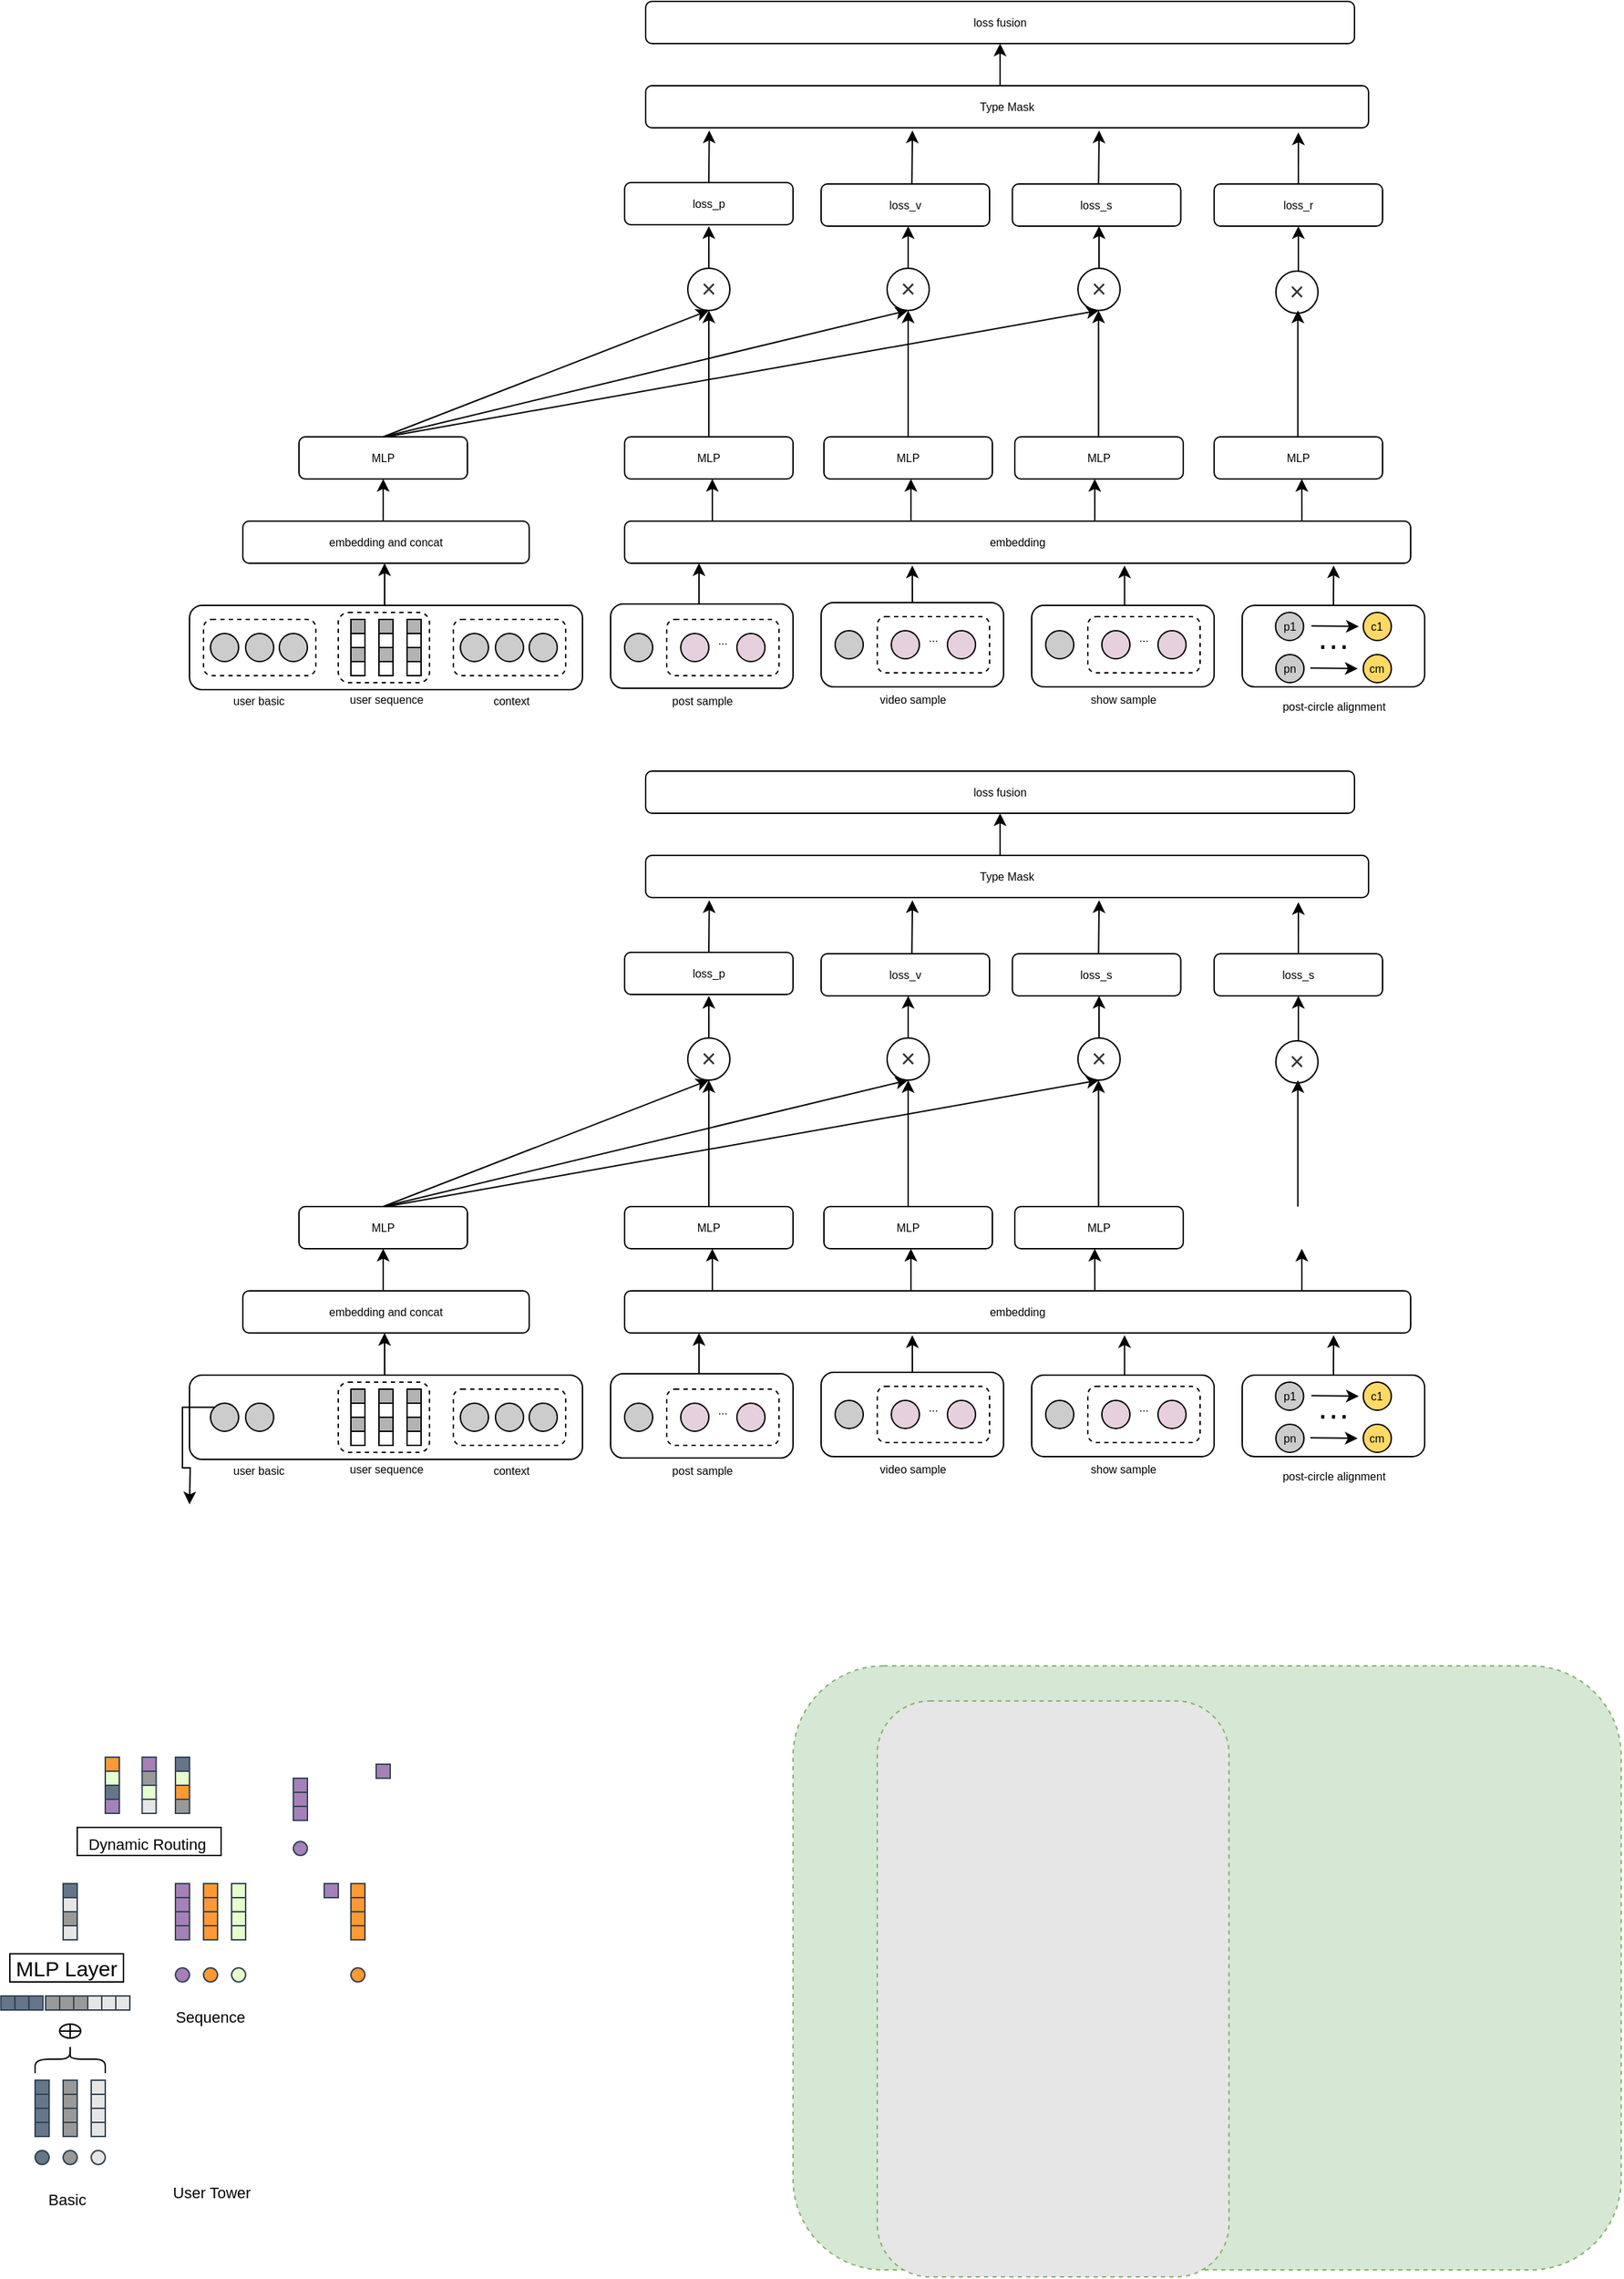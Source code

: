 <mxfile version="16.2.1" type="github">
  <diagram id="hG3X7xYnrm75QbP1ADFN" name="Page-1">
    <mxGraphModel dx="1954" dy="809" grid="1" gridSize="10" guides="1" tooltips="1" connect="1" arrows="1" fold="1" page="0" pageScale="1" pageWidth="850" pageHeight="1100" math="0" shadow="0">
      <root>
        <mxCell id="0" />
        <mxCell id="1" parent="0" />
        <mxCell id="aTwtB15tp3H_7MuXPrfV-50" style="edgeStyle=orthogonalEdgeStyle;rounded=0;orthogonalLoop=1;jettySize=auto;html=1;entryX=0.5;entryY=1;entryDx=0;entryDy=0;fontSize=8;" parent="1" edge="1">
          <mxGeometry relative="1" as="geometry">
            <mxPoint x="159" y="540" as="sourcePoint" />
            <mxPoint x="159" y="510" as="targetPoint" />
          </mxGeometry>
        </mxCell>
        <mxCell id="aTwtB15tp3H_7MuXPrfV-46" value="" style="rounded=1;whiteSpace=wrap;html=1;fontSize=8;fillColor=#FFFFFF;" parent="1" vertex="1">
          <mxGeometry x="20" y="540" width="280" height="60" as="geometry" />
        </mxCell>
        <mxCell id="aTwtB15tp3H_7MuXPrfV-34" value="" style="rounded=1;whiteSpace=wrap;html=1;fontSize=8;fillColor=#FFFFFF;dashed=1;" parent="1" vertex="1">
          <mxGeometry x="126" y="545" width="65" height="50" as="geometry" />
        </mxCell>
        <mxCell id="aTwtB15tp3H_7MuXPrfV-3" value="&lt;font style=&quot;font-size: 8px&quot;&gt;user sequence&lt;/font&gt;" style="text;html=1;strokeColor=none;fillColor=none;align=center;verticalAlign=middle;whiteSpace=wrap;rounded=0;" parent="1" vertex="1">
          <mxGeometry x="118.75" y="591" width="82.5" height="30" as="geometry" />
        </mxCell>
        <mxCell id="aTwtB15tp3H_7MuXPrfV-10" value="" style="group" parent="1" vertex="1" connectable="0">
          <mxGeometry x="135" y="550" width="10" height="40" as="geometry" />
        </mxCell>
        <mxCell id="aTwtB15tp3H_7MuXPrfV-5" value="" style="whiteSpace=wrap;html=1;aspect=fixed;fontSize=8;fillColor=#B3B3B3;" parent="aTwtB15tp3H_7MuXPrfV-10" vertex="1">
          <mxGeometry width="10" height="10" as="geometry" />
        </mxCell>
        <mxCell id="aTwtB15tp3H_7MuXPrfV-6" value="" style="whiteSpace=wrap;html=1;aspect=fixed;fontSize=8;" parent="aTwtB15tp3H_7MuXPrfV-10" vertex="1">
          <mxGeometry y="10" width="10" height="10" as="geometry" />
        </mxCell>
        <mxCell id="aTwtB15tp3H_7MuXPrfV-7" value="" style="whiteSpace=wrap;html=1;aspect=fixed;fontSize=8;fillColor=#B3B3B3;" parent="aTwtB15tp3H_7MuXPrfV-10" vertex="1">
          <mxGeometry y="20" width="10" height="10" as="geometry" />
        </mxCell>
        <mxCell id="aTwtB15tp3H_7MuXPrfV-8" value="" style="whiteSpace=wrap;html=1;aspect=fixed;fontSize=8;" parent="aTwtB15tp3H_7MuXPrfV-10" vertex="1">
          <mxGeometry y="30" width="10" height="10" as="geometry" />
        </mxCell>
        <mxCell id="aTwtB15tp3H_7MuXPrfV-14" value="" style="group" parent="1" vertex="1" connectable="0">
          <mxGeometry x="155" y="550" width="10" height="40" as="geometry" />
        </mxCell>
        <mxCell id="aTwtB15tp3H_7MuXPrfV-15" value="" style="whiteSpace=wrap;html=1;aspect=fixed;fontSize=8;fillColor=#B3B3B3;" parent="aTwtB15tp3H_7MuXPrfV-14" vertex="1">
          <mxGeometry width="10" height="10" as="geometry" />
        </mxCell>
        <mxCell id="aTwtB15tp3H_7MuXPrfV-16" value="" style="whiteSpace=wrap;html=1;aspect=fixed;fontSize=8;" parent="aTwtB15tp3H_7MuXPrfV-14" vertex="1">
          <mxGeometry y="10" width="10" height="10" as="geometry" />
        </mxCell>
        <mxCell id="aTwtB15tp3H_7MuXPrfV-17" value="" style="whiteSpace=wrap;html=1;aspect=fixed;fontSize=8;fillColor=#B3B3B3;" parent="aTwtB15tp3H_7MuXPrfV-14" vertex="1">
          <mxGeometry y="20" width="10" height="10" as="geometry" />
        </mxCell>
        <mxCell id="aTwtB15tp3H_7MuXPrfV-18" value="" style="whiteSpace=wrap;html=1;aspect=fixed;fontSize=8;" parent="aTwtB15tp3H_7MuXPrfV-14" vertex="1">
          <mxGeometry y="30" width="10" height="10" as="geometry" />
        </mxCell>
        <mxCell id="aTwtB15tp3H_7MuXPrfV-19" value="" style="group" parent="1" vertex="1" connectable="0">
          <mxGeometry x="175" y="550" width="10" height="40" as="geometry" />
        </mxCell>
        <mxCell id="aTwtB15tp3H_7MuXPrfV-20" value="" style="whiteSpace=wrap;html=1;aspect=fixed;fontSize=8;fillColor=#B3B3B3;" parent="aTwtB15tp3H_7MuXPrfV-19" vertex="1">
          <mxGeometry width="10" height="10" as="geometry" />
        </mxCell>
        <mxCell id="aTwtB15tp3H_7MuXPrfV-21" value="" style="whiteSpace=wrap;html=1;aspect=fixed;fontSize=8;" parent="aTwtB15tp3H_7MuXPrfV-19" vertex="1">
          <mxGeometry y="10" width="10" height="10" as="geometry" />
        </mxCell>
        <mxCell id="aTwtB15tp3H_7MuXPrfV-22" value="" style="whiteSpace=wrap;html=1;aspect=fixed;fontSize=8;fillColor=#B3B3B3;" parent="aTwtB15tp3H_7MuXPrfV-19" vertex="1">
          <mxGeometry y="20" width="10" height="10" as="geometry" />
        </mxCell>
        <mxCell id="aTwtB15tp3H_7MuXPrfV-23" value="" style="whiteSpace=wrap;html=1;aspect=fixed;fontSize=8;" parent="aTwtB15tp3H_7MuXPrfV-19" vertex="1">
          <mxGeometry y="30" width="10" height="10" as="geometry" />
        </mxCell>
        <mxCell id="aTwtB15tp3H_7MuXPrfV-35" value="" style="rounded=1;whiteSpace=wrap;html=1;dashed=1;fontSize=8;fillColor=#FFFFFF;" parent="1" vertex="1">
          <mxGeometry x="30" y="550" width="80" height="40" as="geometry" />
        </mxCell>
        <mxCell id="aTwtB15tp3H_7MuXPrfV-36" value="&lt;font style=&quot;font-size: 8px&quot;&gt;user basic&lt;/font&gt;" style="text;html=1;strokeColor=none;fillColor=none;align=center;verticalAlign=middle;whiteSpace=wrap;rounded=0;" parent="1" vertex="1">
          <mxGeometry x="27.75" y="592" width="82.5" height="30" as="geometry" />
        </mxCell>
        <mxCell id="aTwtB15tp3H_7MuXPrfV-37" value="" style="ellipse;whiteSpace=wrap;html=1;aspect=fixed;fontSize=8;fillColor=#CCCCCC;" parent="1" vertex="1">
          <mxGeometry x="35" y="560" width="20" height="20" as="geometry" />
        </mxCell>
        <mxCell id="aTwtB15tp3H_7MuXPrfV-39" value="" style="ellipse;whiteSpace=wrap;html=1;aspect=fixed;fontSize=8;fillColor=#CCCCCC;" parent="1" vertex="1">
          <mxGeometry x="60" y="560" width="20" height="20" as="geometry" />
        </mxCell>
        <mxCell id="aTwtB15tp3H_7MuXPrfV-40" value="" style="ellipse;whiteSpace=wrap;html=1;aspect=fixed;fontSize=8;fillColor=#CCCCCC;" parent="1" vertex="1">
          <mxGeometry x="84" y="560" width="20" height="20" as="geometry" />
        </mxCell>
        <mxCell id="aTwtB15tp3H_7MuXPrfV-41" value="" style="rounded=1;whiteSpace=wrap;html=1;dashed=1;fontSize=8;fillColor=#FFFFFF;" parent="1" vertex="1">
          <mxGeometry x="208" y="550" width="80" height="40" as="geometry" />
        </mxCell>
        <mxCell id="aTwtB15tp3H_7MuXPrfV-42" value="" style="ellipse;whiteSpace=wrap;html=1;aspect=fixed;fontSize=8;fillColor=#CCCCCC;" parent="1" vertex="1">
          <mxGeometry x="213" y="560" width="20" height="20" as="geometry" />
        </mxCell>
        <mxCell id="aTwtB15tp3H_7MuXPrfV-43" value="" style="ellipse;whiteSpace=wrap;html=1;aspect=fixed;fontSize=8;fillColor=#CCCCCC;" parent="1" vertex="1">
          <mxGeometry x="238" y="560" width="20" height="20" as="geometry" />
        </mxCell>
        <mxCell id="aTwtB15tp3H_7MuXPrfV-44" value="" style="ellipse;whiteSpace=wrap;html=1;aspect=fixed;fontSize=8;fillColor=#CCCCCC;" parent="1" vertex="1">
          <mxGeometry x="262" y="560" width="20" height="20" as="geometry" />
        </mxCell>
        <mxCell id="aTwtB15tp3H_7MuXPrfV-45" value="&lt;font style=&quot;font-size: 8px&quot;&gt;context&lt;/font&gt;" style="text;html=1;strokeColor=none;fillColor=none;align=center;verticalAlign=middle;whiteSpace=wrap;rounded=0;" parent="1" vertex="1">
          <mxGeometry x="208" y="592" width="82.5" height="30" as="geometry" />
        </mxCell>
        <mxCell id="aTwtB15tp3H_7MuXPrfV-81" style="edgeStyle=orthogonalEdgeStyle;rounded=0;orthogonalLoop=1;jettySize=auto;html=1;exitX=0.5;exitY=0;exitDx=0;exitDy=0;entryX=0.5;entryY=1;entryDx=0;entryDy=0;fontSize=8;" parent="1" source="aTwtB15tp3H_7MuXPrfV-48" target="aTwtB15tp3H_7MuXPrfV-79" edge="1">
          <mxGeometry relative="1" as="geometry" />
        </mxCell>
        <mxCell id="aTwtB15tp3H_7MuXPrfV-48" value="embedding and concat" style="rounded=1;whiteSpace=wrap;html=1;fontSize=8;fillColor=#FFFFFF;" parent="1" vertex="1">
          <mxGeometry x="58" y="480" width="204" height="30" as="geometry" />
        </mxCell>
        <mxCell id="aTwtB15tp3H_7MuXPrfV-125" style="edgeStyle=orthogonalEdgeStyle;rounded=0;orthogonalLoop=1;jettySize=auto;html=1;exitX=0.5;exitY=0;exitDx=0;exitDy=0;fontSize=24;" parent="1" edge="1">
          <mxGeometry relative="1" as="geometry">
            <mxPoint x="385" y="539" as="sourcePoint" />
            <mxPoint x="383" y="510" as="targetPoint" />
          </mxGeometry>
        </mxCell>
        <mxCell id="aTwtB15tp3H_7MuXPrfV-51" value="" style="rounded=1;whiteSpace=wrap;html=1;fontSize=8;fillColor=#FFFFFF;" parent="1" vertex="1">
          <mxGeometry x="320" y="539" width="130" height="60" as="geometry" />
        </mxCell>
        <mxCell id="aTwtB15tp3H_7MuXPrfV-53" value="" style="ellipse;whiteSpace=wrap;html=1;aspect=fixed;fontSize=8;fillColor=#CCCCCC;" parent="1" vertex="1">
          <mxGeometry x="330" y="560" width="20" height="20" as="geometry" />
        </mxCell>
        <mxCell id="aTwtB15tp3H_7MuXPrfV-54" value="" style="rounded=1;whiteSpace=wrap;html=1;dashed=1;fontSize=8;fillColor=#FFFFFF;" parent="1" vertex="1">
          <mxGeometry x="360" y="550" width="80" height="40" as="geometry" />
        </mxCell>
        <mxCell id="aTwtB15tp3H_7MuXPrfV-55" value="" style="ellipse;whiteSpace=wrap;html=1;aspect=fixed;fontSize=8;fillColor=#E6D0DE;" parent="1" vertex="1">
          <mxGeometry x="370" y="560" width="20" height="20" as="geometry" />
        </mxCell>
        <mxCell id="aTwtB15tp3H_7MuXPrfV-56" value="" style="ellipse;whiteSpace=wrap;html=1;aspect=fixed;fontSize=8;fillColor=#E6D0DE;" parent="1" vertex="1">
          <mxGeometry x="410" y="560" width="20" height="20" as="geometry" />
        </mxCell>
        <mxCell id="aTwtB15tp3H_7MuXPrfV-57" value="..." style="text;html=1;strokeColor=none;fillColor=none;align=center;verticalAlign=middle;whiteSpace=wrap;rounded=0;fontSize=8;" parent="1" vertex="1">
          <mxGeometry x="370" y="550" width="60" height="30" as="geometry" />
        </mxCell>
        <mxCell id="aTwtB15tp3H_7MuXPrfV-58" value="&lt;font style=&quot;font-size: 8px&quot;&gt;post sample&lt;/font&gt;" style="text;html=1;strokeColor=none;fillColor=none;align=center;verticalAlign=middle;whiteSpace=wrap;rounded=0;" parent="1" vertex="1">
          <mxGeometry x="343.75" y="592" width="82.5" height="30" as="geometry" />
        </mxCell>
        <mxCell id="aTwtB15tp3H_7MuXPrfV-126" style="edgeStyle=orthogonalEdgeStyle;rounded=0;orthogonalLoop=1;jettySize=auto;html=1;exitX=0.5;exitY=0;exitDx=0;exitDy=0;entryX=0.366;entryY=1.053;entryDx=0;entryDy=0;entryPerimeter=0;fontSize=24;" parent="1" source="aTwtB15tp3H_7MuXPrfV-60" target="aTwtB15tp3H_7MuXPrfV-74" edge="1">
          <mxGeometry relative="1" as="geometry" />
        </mxCell>
        <mxCell id="aTwtB15tp3H_7MuXPrfV-60" value="" style="rounded=1;whiteSpace=wrap;html=1;fontSize=8;fillColor=#FFFFFF;" parent="1" vertex="1">
          <mxGeometry x="470" y="538" width="130" height="60" as="geometry" />
        </mxCell>
        <mxCell id="aTwtB15tp3H_7MuXPrfV-61" value="" style="ellipse;whiteSpace=wrap;html=1;aspect=fixed;fontSize=8;fillColor=#CCCCCC;" parent="1" vertex="1">
          <mxGeometry x="480" y="558" width="20" height="20" as="geometry" />
        </mxCell>
        <mxCell id="aTwtB15tp3H_7MuXPrfV-62" value="" style="rounded=1;whiteSpace=wrap;html=1;dashed=1;fontSize=8;fillColor=#FFFFFF;" parent="1" vertex="1">
          <mxGeometry x="510" y="548" width="80" height="40" as="geometry" />
        </mxCell>
        <mxCell id="aTwtB15tp3H_7MuXPrfV-63" value="" style="ellipse;whiteSpace=wrap;html=1;aspect=fixed;fontSize=8;fillColor=#E6D0DE;" parent="1" vertex="1">
          <mxGeometry x="520" y="558" width="20" height="20" as="geometry" />
        </mxCell>
        <mxCell id="aTwtB15tp3H_7MuXPrfV-64" value="" style="ellipse;whiteSpace=wrap;html=1;aspect=fixed;fontSize=8;fillColor=#E6D0DE;" parent="1" vertex="1">
          <mxGeometry x="560" y="558" width="20" height="20" as="geometry" />
        </mxCell>
        <mxCell id="aTwtB15tp3H_7MuXPrfV-65" value="..." style="text;html=1;strokeColor=none;fillColor=none;align=center;verticalAlign=middle;whiteSpace=wrap;rounded=0;fontSize=8;" parent="1" vertex="1">
          <mxGeometry x="520" y="548" width="60" height="30" as="geometry" />
        </mxCell>
        <mxCell id="aTwtB15tp3H_7MuXPrfV-66" value="&lt;font style=&quot;font-size: 8px&quot;&gt;video sample&lt;/font&gt;" style="text;html=1;strokeColor=none;fillColor=none;align=center;verticalAlign=middle;whiteSpace=wrap;rounded=0;" parent="1" vertex="1">
          <mxGeometry x="493.75" y="591" width="82.5" height="30" as="geometry" />
        </mxCell>
        <mxCell id="aTwtB15tp3H_7MuXPrfV-127" style="edgeStyle=orthogonalEdgeStyle;rounded=0;orthogonalLoop=1;jettySize=auto;html=1;exitX=0.5;exitY=0;exitDx=0;exitDy=0;entryX=0.636;entryY=1.053;entryDx=0;entryDy=0;entryPerimeter=0;fontSize=24;" parent="1" source="aTwtB15tp3H_7MuXPrfV-67" target="aTwtB15tp3H_7MuXPrfV-74" edge="1">
          <mxGeometry relative="1" as="geometry" />
        </mxCell>
        <mxCell id="aTwtB15tp3H_7MuXPrfV-67" value="" style="rounded=1;whiteSpace=wrap;html=1;fontSize=8;fillColor=#FFFFFF;" parent="1" vertex="1">
          <mxGeometry x="620" y="540" width="130" height="58" as="geometry" />
        </mxCell>
        <mxCell id="aTwtB15tp3H_7MuXPrfV-68" value="" style="ellipse;whiteSpace=wrap;html=1;aspect=fixed;fontSize=8;fillColor=#CCCCCC;" parent="1" vertex="1">
          <mxGeometry x="630" y="558" width="20" height="20" as="geometry" />
        </mxCell>
        <mxCell id="aTwtB15tp3H_7MuXPrfV-69" value="" style="rounded=1;whiteSpace=wrap;html=1;dashed=1;fontSize=8;fillColor=#FFFFFF;" parent="1" vertex="1">
          <mxGeometry x="660" y="548" width="80" height="40" as="geometry" />
        </mxCell>
        <mxCell id="aTwtB15tp3H_7MuXPrfV-70" value="" style="ellipse;whiteSpace=wrap;html=1;aspect=fixed;fontSize=8;fillColor=#E6D0DE;" parent="1" vertex="1">
          <mxGeometry x="670" y="558" width="20" height="20" as="geometry" />
        </mxCell>
        <mxCell id="aTwtB15tp3H_7MuXPrfV-71" value="" style="ellipse;whiteSpace=wrap;html=1;aspect=fixed;fontSize=8;fillColor=#E6D0DE;" parent="1" vertex="1">
          <mxGeometry x="710" y="558" width="20" height="20" as="geometry" />
        </mxCell>
        <mxCell id="aTwtB15tp3H_7MuXPrfV-72" value="..." style="text;html=1;strokeColor=none;fillColor=none;align=center;verticalAlign=middle;whiteSpace=wrap;rounded=0;fontSize=8;" parent="1" vertex="1">
          <mxGeometry x="670" y="548" width="60" height="30" as="geometry" />
        </mxCell>
        <mxCell id="aTwtB15tp3H_7MuXPrfV-73" value="&lt;font style=&quot;font-size: 8px&quot;&gt;show sample&lt;/font&gt;" style="text;html=1;strokeColor=none;fillColor=none;align=center;verticalAlign=middle;whiteSpace=wrap;rounded=0;" parent="1" vertex="1">
          <mxGeometry x="643.75" y="591" width="82.5" height="30" as="geometry" />
        </mxCell>
        <mxCell id="aTwtB15tp3H_7MuXPrfV-83" style="edgeStyle=orthogonalEdgeStyle;rounded=0;orthogonalLoop=1;jettySize=auto;html=1;exitX=0.5;exitY=0;exitDx=0;exitDy=0;entryX=0.458;entryY=1;entryDx=0;entryDy=0;entryPerimeter=0;fontSize=8;" parent="1" edge="1">
          <mxGeometry relative="1" as="geometry">
            <mxPoint x="529" y="480" as="sourcePoint" />
            <mxPoint x="533.96" y="450" as="targetPoint" />
          </mxGeometry>
        </mxCell>
        <mxCell id="aTwtB15tp3H_7MuXPrfV-74" value="embedding" style="rounded=1;whiteSpace=wrap;html=1;fontSize=8;fillColor=#FFFFFF;" parent="1" vertex="1">
          <mxGeometry x="330" y="480" width="560" height="30" as="geometry" />
        </mxCell>
        <mxCell id="aTwtB15tp3H_7MuXPrfV-79" value="MLP" style="rounded=1;whiteSpace=wrap;html=1;fontSize=8;fillColor=#FFFFFF;" parent="1" vertex="1">
          <mxGeometry x="98" y="420" width="120" height="30" as="geometry" />
        </mxCell>
        <mxCell id="aTwtB15tp3H_7MuXPrfV-96" style="edgeStyle=orthogonalEdgeStyle;rounded=0;orthogonalLoop=1;jettySize=auto;html=1;exitX=0.5;exitY=0;exitDx=0;exitDy=0;entryX=0.5;entryY=1;entryDx=0;entryDy=0;fontSize=18;" parent="1" source="aTwtB15tp3H_7MuXPrfV-82" target="aTwtB15tp3H_7MuXPrfV-93" edge="1">
          <mxGeometry relative="1" as="geometry" />
        </mxCell>
        <mxCell id="aTwtB15tp3H_7MuXPrfV-82" value="MLP" style="rounded=1;whiteSpace=wrap;html=1;fontSize=8;fillColor=#FFFFFF;" parent="1" vertex="1">
          <mxGeometry x="472" y="420" width="120" height="30" as="geometry" />
        </mxCell>
        <mxCell id="aTwtB15tp3H_7MuXPrfV-95" style="edgeStyle=orthogonalEdgeStyle;rounded=0;orthogonalLoop=1;jettySize=auto;html=1;exitX=0.5;exitY=0;exitDx=0;exitDy=0;entryX=0.5;entryY=1;entryDx=0;entryDy=0;fontSize=18;" parent="1" source="aTwtB15tp3H_7MuXPrfV-84" target="aTwtB15tp3H_7MuXPrfV-90" edge="1">
          <mxGeometry relative="1" as="geometry" />
        </mxCell>
        <mxCell id="aTwtB15tp3H_7MuXPrfV-84" value="MLP" style="rounded=1;whiteSpace=wrap;html=1;fontSize=8;fillColor=#FFFFFF;" parent="1" vertex="1">
          <mxGeometry x="330" y="420" width="120" height="30" as="geometry" />
        </mxCell>
        <mxCell id="aTwtB15tp3H_7MuXPrfV-85" value="MLP" style="rounded=1;whiteSpace=wrap;html=1;fontSize=8;fillColor=#FFFFFF;" parent="1" vertex="1">
          <mxGeometry x="608" y="420" width="120" height="30" as="geometry" />
        </mxCell>
        <mxCell id="aTwtB15tp3H_7MuXPrfV-88" style="edgeStyle=orthogonalEdgeStyle;rounded=0;orthogonalLoop=1;jettySize=auto;html=1;exitX=0.5;exitY=0;exitDx=0;exitDy=0;entryX=0.458;entryY=1;entryDx=0;entryDy=0;entryPerimeter=0;fontSize=8;" parent="1" edge="1">
          <mxGeometry relative="1" as="geometry">
            <mxPoint x="387.52" y="480" as="sourcePoint" />
            <mxPoint x="392.48" y="450" as="targetPoint" />
          </mxGeometry>
        </mxCell>
        <mxCell id="aTwtB15tp3H_7MuXPrfV-89" style="edgeStyle=orthogonalEdgeStyle;rounded=0;orthogonalLoop=1;jettySize=auto;html=1;exitX=0.5;exitY=0;exitDx=0;exitDy=0;entryX=0.458;entryY=1;entryDx=0;entryDy=0;entryPerimeter=0;fontSize=8;" parent="1" edge="1">
          <mxGeometry relative="1" as="geometry">
            <mxPoint x="660.0" y="480" as="sourcePoint" />
            <mxPoint x="664.96" y="450" as="targetPoint" />
          </mxGeometry>
        </mxCell>
        <mxCell id="aTwtB15tp3H_7MuXPrfV-90" value="&lt;h1 class=&quot;exp-title-h1&quot; title=&quot;word怎么打钩打叉和怎么输入“√ ”和 “×”？&quot; style=&quot;margin: 0px ; padding: 0px ; color: rgb(51 , 51 , 51) ; font-weight: 400 ; background-color: rgb(255 , 255 , 255)&quot;&gt;&lt;font style=&quot;font-size: 18px&quot;&gt;×&lt;/font&gt;&lt;/h1&gt;" style="ellipse;whiteSpace=wrap;html=1;aspect=fixed;fontSize=8;fillColor=#FFFFFF;" parent="1" vertex="1">
          <mxGeometry x="375" y="300" width="30" height="30" as="geometry" />
        </mxCell>
        <mxCell id="aTwtB15tp3H_7MuXPrfV-93" value="&lt;h1 class=&quot;exp-title-h1&quot; title=&quot;word怎么打钩打叉和怎么输入“√ ”和 “×”？&quot; style=&quot;margin: 0px ; padding: 0px ; color: rgb(51 , 51 , 51) ; font-weight: 400 ; background-color: rgb(255 , 255 , 255)&quot;&gt;&lt;font style=&quot;font-size: 18px&quot;&gt;×&lt;/font&gt;&lt;/h1&gt;" style="ellipse;whiteSpace=wrap;html=1;aspect=fixed;fontSize=8;fillColor=#FFFFFF;" parent="1" vertex="1">
          <mxGeometry x="517" y="300" width="30" height="30" as="geometry" />
        </mxCell>
        <mxCell id="aTwtB15tp3H_7MuXPrfV-94" value="&lt;h1 class=&quot;exp-title-h1&quot; title=&quot;word怎么打钩打叉和怎么输入“√ ”和 “×”？&quot; style=&quot;margin: 0px ; padding: 0px ; color: rgb(51 , 51 , 51) ; font-weight: 400 ; background-color: rgb(255 , 255 , 255)&quot;&gt;&lt;font style=&quot;font-size: 18px&quot;&gt;×&lt;/font&gt;&lt;/h1&gt;" style="ellipse;whiteSpace=wrap;html=1;aspect=fixed;fontSize=8;fillColor=#FFFFFF;" parent="1" vertex="1">
          <mxGeometry x="653" y="300" width="30" height="30" as="geometry" />
        </mxCell>
        <mxCell id="aTwtB15tp3H_7MuXPrfV-97" style="edgeStyle=orthogonalEdgeStyle;rounded=0;orthogonalLoop=1;jettySize=auto;html=1;exitX=0.5;exitY=0;exitDx=0;exitDy=0;entryX=0.5;entryY=1;entryDx=0;entryDy=0;fontSize=18;" parent="1" edge="1">
          <mxGeometry relative="1" as="geometry">
            <mxPoint x="667.66" y="420" as="sourcePoint" />
            <mxPoint x="667.66" y="330.0" as="targetPoint" />
          </mxGeometry>
        </mxCell>
        <mxCell id="aTwtB15tp3H_7MuXPrfV-99" value="" style="endArrow=classic;html=1;rounded=0;fontSize=18;entryX=0.5;entryY=1;entryDx=0;entryDy=0;exitX=0.5;exitY=0;exitDx=0;exitDy=0;" parent="1" source="aTwtB15tp3H_7MuXPrfV-79" target="aTwtB15tp3H_7MuXPrfV-90" edge="1">
          <mxGeometry width="50" height="50" relative="1" as="geometry">
            <mxPoint x="218" y="370" as="sourcePoint" />
            <mxPoint x="268" y="320" as="targetPoint" />
          </mxGeometry>
        </mxCell>
        <mxCell id="aTwtB15tp3H_7MuXPrfV-100" value="" style="endArrow=classic;html=1;rounded=0;fontSize=18;entryX=0.5;entryY=1;entryDx=0;entryDy=0;" parent="1" target="aTwtB15tp3H_7MuXPrfV-93" edge="1">
          <mxGeometry width="50" height="50" relative="1" as="geometry">
            <mxPoint x="158" y="420" as="sourcePoint" />
            <mxPoint x="400" y="340.0" as="targetPoint" />
          </mxGeometry>
        </mxCell>
        <mxCell id="aTwtB15tp3H_7MuXPrfV-101" value="" style="endArrow=classic;html=1;rounded=0;fontSize=18;entryX=0.5;entryY=1;entryDx=0;entryDy=0;" parent="1" target="aTwtB15tp3H_7MuXPrfV-94" edge="1">
          <mxGeometry width="50" height="50" relative="1" as="geometry">
            <mxPoint x="160" y="420" as="sourcePoint" />
            <mxPoint x="542.0" y="340.0" as="targetPoint" />
          </mxGeometry>
        </mxCell>
        <mxCell id="aTwtB15tp3H_7MuXPrfV-136" style="edgeStyle=orthogonalEdgeStyle;rounded=0;orthogonalLoop=1;jettySize=auto;html=1;exitX=0.5;exitY=0;exitDx=0;exitDy=0;entryX=0.088;entryY=1.064;entryDx=0;entryDy=0;entryPerimeter=0;fontSize=24;" parent="1" source="aTwtB15tp3H_7MuXPrfV-103" target="aTwtB15tp3H_7MuXPrfV-109" edge="1">
          <mxGeometry relative="1" as="geometry" />
        </mxCell>
        <mxCell id="aTwtB15tp3H_7MuXPrfV-103" value="loss_p" style="rounded=1;whiteSpace=wrap;html=1;fontSize=8;fillColor=#FFFFFF;" parent="1" vertex="1">
          <mxGeometry x="330" y="239" width="120" height="30" as="geometry" />
        </mxCell>
        <mxCell id="aTwtB15tp3H_7MuXPrfV-104" value="loss_v" style="rounded=1;whiteSpace=wrap;html=1;fontSize=8;fillColor=#FFFFFF;" parent="1" vertex="1">
          <mxGeometry x="470" y="240" width="120" height="30" as="geometry" />
        </mxCell>
        <mxCell id="aTwtB15tp3H_7MuXPrfV-105" value="loss_s" style="rounded=1;whiteSpace=wrap;html=1;fontSize=8;fillColor=#FFFFFF;" parent="1" vertex="1">
          <mxGeometry x="606.25" y="240" width="120" height="30" as="geometry" />
        </mxCell>
        <mxCell id="aTwtB15tp3H_7MuXPrfV-106" value="" style="endArrow=classic;html=1;rounded=0;fontSize=18;exitX=0.5;exitY=0;exitDx=0;exitDy=0;" parent="1" source="aTwtB15tp3H_7MuXPrfV-90" edge="1">
          <mxGeometry width="50" height="50" relative="1" as="geometry">
            <mxPoint x="600" y="380" as="sourcePoint" />
            <mxPoint x="390" y="270" as="targetPoint" />
          </mxGeometry>
        </mxCell>
        <mxCell id="aTwtB15tp3H_7MuXPrfV-107" value="" style="endArrow=classic;html=1;rounded=0;fontSize=18;exitX=0.5;exitY=0;exitDx=0;exitDy=0;" parent="1" source="aTwtB15tp3H_7MuXPrfV-93" edge="1">
          <mxGeometry width="50" height="50" relative="1" as="geometry">
            <mxPoint x="400" y="310" as="sourcePoint" />
            <mxPoint x="532" y="270" as="targetPoint" />
          </mxGeometry>
        </mxCell>
        <mxCell id="aTwtB15tp3H_7MuXPrfV-108" value="" style="endArrow=classic;html=1;rounded=0;fontSize=18;exitX=0.5;exitY=0;exitDx=0;exitDy=0;" parent="1" source="aTwtB15tp3H_7MuXPrfV-94" edge="1">
          <mxGeometry width="50" height="50" relative="1" as="geometry">
            <mxPoint x="542.0" y="310" as="sourcePoint" />
            <mxPoint x="668" y="270" as="targetPoint" />
          </mxGeometry>
        </mxCell>
        <mxCell id="aTwtB15tp3H_7MuXPrfV-114" style="edgeStyle=orthogonalEdgeStyle;rounded=0;orthogonalLoop=1;jettySize=auto;html=1;exitX=0.5;exitY=0;exitDx=0;exitDy=0;entryX=0.5;entryY=1;entryDx=0;entryDy=0;fontSize=18;" parent="1" source="aTwtB15tp3H_7MuXPrfV-109" target="aTwtB15tp3H_7MuXPrfV-113" edge="1">
          <mxGeometry relative="1" as="geometry" />
        </mxCell>
        <mxCell id="aTwtB15tp3H_7MuXPrfV-109" value="Type Mask" style="rounded=1;whiteSpace=wrap;html=1;fontSize=8;fillColor=#FFFFFF;" parent="1" vertex="1">
          <mxGeometry x="345" y="170" width="515" height="30" as="geometry" />
        </mxCell>
        <mxCell id="aTwtB15tp3H_7MuXPrfV-111" value="" style="endArrow=classic;html=1;rounded=0;fontSize=18;entryX=0.12;entryY=1.064;entryDx=0;entryDy=0;entryPerimeter=0;" parent="1" edge="1">
          <mxGeometry width="50" height="50" relative="1" as="geometry">
            <mxPoint x="534.66" y="240" as="sourcePoint" />
            <mxPoint x="535.06" y="201.92" as="targetPoint" />
          </mxGeometry>
        </mxCell>
        <mxCell id="aTwtB15tp3H_7MuXPrfV-112" value="" style="endArrow=classic;html=1;rounded=0;fontSize=18;entryX=0.12;entryY=1.064;entryDx=0;entryDy=0;entryPerimeter=0;" parent="1" edge="1">
          <mxGeometry width="50" height="50" relative="1" as="geometry">
            <mxPoint x="667.66" y="240" as="sourcePoint" />
            <mxPoint x="668.06" y="201.92" as="targetPoint" />
          </mxGeometry>
        </mxCell>
        <mxCell id="aTwtB15tp3H_7MuXPrfV-113" value="loss fusion" style="rounded=1;whiteSpace=wrap;html=1;fontSize=8;fillColor=#FFFFFF;" parent="1" vertex="1">
          <mxGeometry x="345" y="110" width="505" height="30" as="geometry" />
        </mxCell>
        <mxCell id="aTwtB15tp3H_7MuXPrfV-128" style="edgeStyle=orthogonalEdgeStyle;rounded=0;orthogonalLoop=1;jettySize=auto;html=1;exitX=0.5;exitY=0;exitDx=0;exitDy=0;entryX=0.902;entryY=1.053;entryDx=0;entryDy=0;entryPerimeter=0;fontSize=24;" parent="1" source="aTwtB15tp3H_7MuXPrfV-115" target="aTwtB15tp3H_7MuXPrfV-74" edge="1">
          <mxGeometry relative="1" as="geometry" />
        </mxCell>
        <mxCell id="aTwtB15tp3H_7MuXPrfV-115" value="" style="rounded=1;whiteSpace=wrap;html=1;fontSize=8;fillColor=#FFFFFF;" parent="1" vertex="1">
          <mxGeometry x="770" y="540" width="130" height="58" as="geometry" />
        </mxCell>
        <mxCell id="aTwtB15tp3H_7MuXPrfV-116" value="&lt;font style=&quot;font-size: 8px&quot;&gt;post-circle alignment&lt;/font&gt;" style="text;html=1;strokeColor=none;fillColor=none;align=center;verticalAlign=middle;whiteSpace=wrap;rounded=0;" parent="1" vertex="1">
          <mxGeometry x="793.75" y="596" width="82.5" height="30" as="geometry" />
        </mxCell>
        <mxCell id="aTwtB15tp3H_7MuXPrfV-117" value="p1" style="ellipse;whiteSpace=wrap;html=1;aspect=fixed;fontSize=8;fillColor=#CCCCCC;" parent="1" vertex="1">
          <mxGeometry x="793.75" y="545" width="20" height="20" as="geometry" />
        </mxCell>
        <mxCell id="aTwtB15tp3H_7MuXPrfV-118" value="" style="endArrow=classic;html=1;rounded=0;fontSize=18;" parent="1" edge="1">
          <mxGeometry width="50" height="50" relative="1" as="geometry">
            <mxPoint x="819.25" y="554.66" as="sourcePoint" />
            <mxPoint x="853" y="555" as="targetPoint" />
          </mxGeometry>
        </mxCell>
        <mxCell id="aTwtB15tp3H_7MuXPrfV-119" value="c1" style="ellipse;whiteSpace=wrap;html=1;aspect=fixed;fontSize=8;fillColor=#FFD966;" parent="1" vertex="1">
          <mxGeometry x="856.25" y="545" width="20" height="20" as="geometry" />
        </mxCell>
        <mxCell id="aTwtB15tp3H_7MuXPrfV-120" value="pn" style="ellipse;whiteSpace=wrap;html=1;aspect=fixed;fontSize=8;fillColor=#CCCCCC;" parent="1" vertex="1">
          <mxGeometry x="794" y="575" width="20" height="20" as="geometry" />
        </mxCell>
        <mxCell id="aTwtB15tp3H_7MuXPrfV-121" value="cm" style="ellipse;whiteSpace=wrap;html=1;aspect=fixed;fontSize=8;fillColor=#FFD966;" parent="1" vertex="1">
          <mxGeometry x="856.25" y="575" width="20" height="20" as="geometry" />
        </mxCell>
        <mxCell id="aTwtB15tp3H_7MuXPrfV-122" value="" style="endArrow=classic;html=1;rounded=0;fontSize=18;" parent="1" edge="1">
          <mxGeometry width="50" height="50" relative="1" as="geometry">
            <mxPoint x="818.5" y="584.66" as="sourcePoint" />
            <mxPoint x="852.25" y="585" as="targetPoint" />
          </mxGeometry>
        </mxCell>
        <mxCell id="aTwtB15tp3H_7MuXPrfV-124" value="…" style="text;html=1;strokeColor=none;fillColor=none;align=center;verticalAlign=middle;whiteSpace=wrap;rounded=0;fontSize=24;" parent="1" vertex="1">
          <mxGeometry x="803" y="552" width="64" height="22" as="geometry" />
        </mxCell>
        <mxCell id="aTwtB15tp3H_7MuXPrfV-129" value="MLP" style="rounded=1;whiteSpace=wrap;html=1;fontSize=8;fillColor=#FFFFFF;" parent="1" vertex="1">
          <mxGeometry x="750" y="420" width="120" height="30" as="geometry" />
        </mxCell>
        <mxCell id="aTwtB15tp3H_7MuXPrfV-130" style="edgeStyle=orthogonalEdgeStyle;rounded=0;orthogonalLoop=1;jettySize=auto;html=1;exitX=0.5;exitY=0;exitDx=0;exitDy=0;entryX=0.458;entryY=1;entryDx=0;entryDy=0;entryPerimeter=0;fontSize=8;" parent="1" edge="1">
          <mxGeometry relative="1" as="geometry">
            <mxPoint x="807.5" y="480" as="sourcePoint" />
            <mxPoint x="812.46" y="450" as="targetPoint" />
          </mxGeometry>
        </mxCell>
        <mxCell id="aTwtB15tp3H_7MuXPrfV-135" style="edgeStyle=orthogonalEdgeStyle;rounded=0;orthogonalLoop=1;jettySize=auto;html=1;exitX=0.5;exitY=0;exitDx=0;exitDy=0;entryX=0.5;entryY=1;entryDx=0;entryDy=0;fontSize=24;" parent="1" source="aTwtB15tp3H_7MuXPrfV-131" target="aTwtB15tp3H_7MuXPrfV-134" edge="1">
          <mxGeometry relative="1" as="geometry" />
        </mxCell>
        <mxCell id="aTwtB15tp3H_7MuXPrfV-131" value="&lt;h1 class=&quot;exp-title-h1&quot; title=&quot;word怎么打钩打叉和怎么输入“√ ”和 “×”？&quot; style=&quot;margin: 0px ; padding: 0px ; color: rgb(51 , 51 , 51) ; font-weight: 400 ; background-color: rgb(255 , 255 , 255)&quot;&gt;&lt;font style=&quot;font-size: 18px&quot;&gt;×&lt;/font&gt;&lt;/h1&gt;" style="ellipse;whiteSpace=wrap;html=1;aspect=fixed;fontSize=8;fillColor=#FFFFFF;" parent="1" vertex="1">
          <mxGeometry x="794" y="302" width="30" height="30" as="geometry" />
        </mxCell>
        <mxCell id="aTwtB15tp3H_7MuXPrfV-132" style="edgeStyle=orthogonalEdgeStyle;rounded=0;orthogonalLoop=1;jettySize=auto;html=1;exitX=0.5;exitY=0;exitDx=0;exitDy=0;entryX=0.5;entryY=1;entryDx=0;entryDy=0;fontSize=18;" parent="1" edge="1">
          <mxGeometry relative="1" as="geometry">
            <mxPoint x="809.66" y="420" as="sourcePoint" />
            <mxPoint x="809.66" y="330" as="targetPoint" />
          </mxGeometry>
        </mxCell>
        <mxCell id="aTwtB15tp3H_7MuXPrfV-137" style="edgeStyle=orthogonalEdgeStyle;rounded=0;orthogonalLoop=1;jettySize=auto;html=1;exitX=0.5;exitY=0;exitDx=0;exitDy=0;entryX=0.903;entryY=1.11;entryDx=0;entryDy=0;entryPerimeter=0;fontSize=24;" parent="1" source="aTwtB15tp3H_7MuXPrfV-134" target="aTwtB15tp3H_7MuXPrfV-109" edge="1">
          <mxGeometry relative="1" as="geometry" />
        </mxCell>
        <mxCell id="aTwtB15tp3H_7MuXPrfV-134" value="loss_r" style="rounded=1;whiteSpace=wrap;html=1;fontSize=8;fillColor=#FFFFFF;" parent="1" vertex="1">
          <mxGeometry x="750" y="240" width="120" height="30" as="geometry" />
        </mxCell>
        <mxCell id="F1f-4ShVt4_bzCpBy_Xj-1" style="edgeStyle=orthogonalEdgeStyle;rounded=0;orthogonalLoop=1;jettySize=auto;html=1;entryX=0.5;entryY=1;entryDx=0;entryDy=0;fontSize=8;" parent="1" edge="1">
          <mxGeometry relative="1" as="geometry">
            <mxPoint x="159" y="1088" as="sourcePoint" />
            <mxPoint x="159" y="1058" as="targetPoint" />
          </mxGeometry>
        </mxCell>
        <mxCell id="F1f-4ShVt4_bzCpBy_Xj-2" value="" style="rounded=1;whiteSpace=wrap;html=1;fontSize=8;fillColor=#FFFFFF;" parent="1" vertex="1">
          <mxGeometry x="20" y="1088" width="280" height="60" as="geometry" />
        </mxCell>
        <mxCell id="F1f-4ShVt4_bzCpBy_Xj-3" value="" style="rounded=1;whiteSpace=wrap;html=1;fontSize=8;fillColor=#FFFFFF;dashed=1;" parent="1" vertex="1">
          <mxGeometry x="126" y="1093" width="65" height="50" as="geometry" />
        </mxCell>
        <mxCell id="F1f-4ShVt4_bzCpBy_Xj-4" value="&lt;font style=&quot;font-size: 8px&quot;&gt;user sequence&lt;/font&gt;" style="text;html=1;strokeColor=none;fillColor=none;align=center;verticalAlign=middle;whiteSpace=wrap;rounded=0;" parent="1" vertex="1">
          <mxGeometry x="118.75" y="1139" width="82.5" height="30" as="geometry" />
        </mxCell>
        <mxCell id="F1f-4ShVt4_bzCpBy_Xj-5" value="" style="group" parent="1" vertex="1" connectable="0">
          <mxGeometry x="135" y="1098" width="10" height="40" as="geometry" />
        </mxCell>
        <mxCell id="F1f-4ShVt4_bzCpBy_Xj-6" value="" style="whiteSpace=wrap;html=1;aspect=fixed;fontSize=8;fillColor=#B3B3B3;" parent="F1f-4ShVt4_bzCpBy_Xj-5" vertex="1">
          <mxGeometry width="10" height="10" as="geometry" />
        </mxCell>
        <mxCell id="F1f-4ShVt4_bzCpBy_Xj-7" value="" style="whiteSpace=wrap;html=1;aspect=fixed;fontSize=8;" parent="F1f-4ShVt4_bzCpBy_Xj-5" vertex="1">
          <mxGeometry y="10" width="10" height="10" as="geometry" />
        </mxCell>
        <mxCell id="F1f-4ShVt4_bzCpBy_Xj-8" value="" style="whiteSpace=wrap;html=1;aspect=fixed;fontSize=8;fillColor=#B3B3B3;" parent="F1f-4ShVt4_bzCpBy_Xj-5" vertex="1">
          <mxGeometry y="20" width="10" height="10" as="geometry" />
        </mxCell>
        <mxCell id="F1f-4ShVt4_bzCpBy_Xj-9" value="" style="whiteSpace=wrap;html=1;aspect=fixed;fontSize=8;" parent="F1f-4ShVt4_bzCpBy_Xj-5" vertex="1">
          <mxGeometry y="30" width="10" height="10" as="geometry" />
        </mxCell>
        <mxCell id="F1f-4ShVt4_bzCpBy_Xj-10" value="" style="group" parent="1" vertex="1" connectable="0">
          <mxGeometry x="155" y="1098" width="10" height="40" as="geometry" />
        </mxCell>
        <mxCell id="F1f-4ShVt4_bzCpBy_Xj-11" value="" style="whiteSpace=wrap;html=1;aspect=fixed;fontSize=8;fillColor=#B3B3B3;" parent="F1f-4ShVt4_bzCpBy_Xj-10" vertex="1">
          <mxGeometry width="10" height="10" as="geometry" />
        </mxCell>
        <mxCell id="F1f-4ShVt4_bzCpBy_Xj-12" value="" style="whiteSpace=wrap;html=1;aspect=fixed;fontSize=8;" parent="F1f-4ShVt4_bzCpBy_Xj-10" vertex="1">
          <mxGeometry y="10" width="10" height="10" as="geometry" />
        </mxCell>
        <mxCell id="F1f-4ShVt4_bzCpBy_Xj-13" value="" style="whiteSpace=wrap;html=1;aspect=fixed;fontSize=8;fillColor=#B3B3B3;" parent="F1f-4ShVt4_bzCpBy_Xj-10" vertex="1">
          <mxGeometry y="20" width="10" height="10" as="geometry" />
        </mxCell>
        <mxCell id="F1f-4ShVt4_bzCpBy_Xj-14" value="" style="whiteSpace=wrap;html=1;aspect=fixed;fontSize=8;" parent="F1f-4ShVt4_bzCpBy_Xj-10" vertex="1">
          <mxGeometry y="30" width="10" height="10" as="geometry" />
        </mxCell>
        <mxCell id="F1f-4ShVt4_bzCpBy_Xj-15" value="" style="group" parent="1" vertex="1" connectable="0">
          <mxGeometry x="175" y="1098" width="10" height="40" as="geometry" />
        </mxCell>
        <mxCell id="F1f-4ShVt4_bzCpBy_Xj-16" value="" style="whiteSpace=wrap;html=1;aspect=fixed;fontSize=8;fillColor=#B3B3B3;" parent="F1f-4ShVt4_bzCpBy_Xj-15" vertex="1">
          <mxGeometry width="10" height="10" as="geometry" />
        </mxCell>
        <mxCell id="F1f-4ShVt4_bzCpBy_Xj-17" value="" style="whiteSpace=wrap;html=1;aspect=fixed;fontSize=8;" parent="F1f-4ShVt4_bzCpBy_Xj-15" vertex="1">
          <mxGeometry y="10" width="10" height="10" as="geometry" />
        </mxCell>
        <mxCell id="F1f-4ShVt4_bzCpBy_Xj-18" value="" style="whiteSpace=wrap;html=1;aspect=fixed;fontSize=8;fillColor=#B3B3B3;" parent="F1f-4ShVt4_bzCpBy_Xj-15" vertex="1">
          <mxGeometry y="20" width="10" height="10" as="geometry" />
        </mxCell>
        <mxCell id="F1f-4ShVt4_bzCpBy_Xj-19" value="" style="whiteSpace=wrap;html=1;aspect=fixed;fontSize=8;" parent="F1f-4ShVt4_bzCpBy_Xj-15" vertex="1">
          <mxGeometry y="30" width="10" height="10" as="geometry" />
        </mxCell>
        <mxCell id="F1f-4ShVt4_bzCpBy_Xj-20" value="" style="rounded=1;whiteSpace=wrap;html=1;dashed=1;fontSize=8;fillColor=#d5e8d4;strokeColor=#82b366;arcSize=15;" parent="1" vertex="1">
          <mxGeometry x="450" y="1295" width="590" height="430" as="geometry" />
        </mxCell>
        <mxCell id="F1f-4ShVt4_bzCpBy_Xj-21" value="&lt;font style=&quot;font-size: 8px&quot;&gt;user basic&lt;/font&gt;" style="text;html=1;strokeColor=none;fillColor=none;align=center;verticalAlign=middle;whiteSpace=wrap;rounded=0;" parent="1" vertex="1">
          <mxGeometry x="27.75" y="1140" width="82.5" height="30" as="geometry" />
        </mxCell>
        <mxCell id="nxB6cFBpFAA_KJ40T8mU-1" style="edgeStyle=orthogonalEdgeStyle;rounded=0;orthogonalLoop=1;jettySize=auto;html=1;exitX=0;exitY=0;exitDx=0;exitDy=0;" edge="1" parent="1" source="F1f-4ShVt4_bzCpBy_Xj-22">
          <mxGeometry relative="1" as="geometry">
            <mxPoint x="20" y="1180" as="targetPoint" />
          </mxGeometry>
        </mxCell>
        <mxCell id="F1f-4ShVt4_bzCpBy_Xj-22" value="" style="ellipse;whiteSpace=wrap;html=1;aspect=fixed;fontSize=8;fillColor=#CCCCCC;" parent="1" vertex="1">
          <mxGeometry x="35" y="1108" width="20" height="20" as="geometry" />
        </mxCell>
        <mxCell id="F1f-4ShVt4_bzCpBy_Xj-23" value="" style="ellipse;whiteSpace=wrap;html=1;aspect=fixed;fontSize=8;fillColor=#CCCCCC;" parent="1" vertex="1">
          <mxGeometry x="60" y="1108" width="20" height="20" as="geometry" />
        </mxCell>
        <mxCell id="F1f-4ShVt4_bzCpBy_Xj-24" value="" style="ellipse;whiteSpace=wrap;html=1;aspect=fixed;fontSize=6;fillColor=#647687;fontColor=#ffffff;strokeColor=#314354;direction=west;" parent="1" vertex="1">
          <mxGeometry x="-90" y="1640" width="10" height="10" as="geometry" />
        </mxCell>
        <mxCell id="F1f-4ShVt4_bzCpBy_Xj-25" value="" style="rounded=1;whiteSpace=wrap;html=1;dashed=1;fontSize=8;fillColor=#FFFFFF;" parent="1" vertex="1">
          <mxGeometry x="208" y="1098" width="80" height="40" as="geometry" />
        </mxCell>
        <mxCell id="F1f-4ShVt4_bzCpBy_Xj-26" value="" style="ellipse;whiteSpace=wrap;html=1;aspect=fixed;fontSize=8;fillColor=#CCCCCC;" parent="1" vertex="1">
          <mxGeometry x="213" y="1108" width="20" height="20" as="geometry" />
        </mxCell>
        <mxCell id="F1f-4ShVt4_bzCpBy_Xj-27" value="" style="ellipse;whiteSpace=wrap;html=1;aspect=fixed;fontSize=8;fillColor=#CCCCCC;" parent="1" vertex="1">
          <mxGeometry x="238" y="1108" width="20" height="20" as="geometry" />
        </mxCell>
        <mxCell id="F1f-4ShVt4_bzCpBy_Xj-28" value="" style="ellipse;whiteSpace=wrap;html=1;aspect=fixed;fontSize=8;fillColor=#CCCCCC;" parent="1" vertex="1">
          <mxGeometry x="262" y="1108" width="20" height="20" as="geometry" />
        </mxCell>
        <mxCell id="F1f-4ShVt4_bzCpBy_Xj-29" value="&lt;font style=&quot;font-size: 8px&quot;&gt;context&lt;/font&gt;" style="text;html=1;strokeColor=none;fillColor=none;align=center;verticalAlign=middle;whiteSpace=wrap;rounded=0;" parent="1" vertex="1">
          <mxGeometry x="208" y="1140" width="82.5" height="30" as="geometry" />
        </mxCell>
        <mxCell id="F1f-4ShVt4_bzCpBy_Xj-30" style="edgeStyle=orthogonalEdgeStyle;rounded=0;orthogonalLoop=1;jettySize=auto;html=1;exitX=0.5;exitY=0;exitDx=0;exitDy=0;entryX=0.5;entryY=1;entryDx=0;entryDy=0;fontSize=8;" parent="1" source="F1f-4ShVt4_bzCpBy_Xj-31" target="F1f-4ShVt4_bzCpBy_Xj-58" edge="1">
          <mxGeometry relative="1" as="geometry" />
        </mxCell>
        <mxCell id="F1f-4ShVt4_bzCpBy_Xj-31" value="embedding and concat" style="rounded=1;whiteSpace=wrap;html=1;fontSize=8;fillColor=#FFFFFF;" parent="1" vertex="1">
          <mxGeometry x="58" y="1028" width="204" height="30" as="geometry" />
        </mxCell>
        <mxCell id="F1f-4ShVt4_bzCpBy_Xj-32" style="edgeStyle=orthogonalEdgeStyle;rounded=0;orthogonalLoop=1;jettySize=auto;html=1;exitX=0.5;exitY=0;exitDx=0;exitDy=0;fontSize=24;" parent="1" edge="1">
          <mxGeometry relative="1" as="geometry">
            <mxPoint x="385" y="1087" as="sourcePoint" />
            <mxPoint x="383" y="1058" as="targetPoint" />
          </mxGeometry>
        </mxCell>
        <mxCell id="F1f-4ShVt4_bzCpBy_Xj-33" value="" style="rounded=1;whiteSpace=wrap;html=1;fontSize=8;fillColor=#FFFFFF;" parent="1" vertex="1">
          <mxGeometry x="320" y="1087" width="130" height="60" as="geometry" />
        </mxCell>
        <mxCell id="F1f-4ShVt4_bzCpBy_Xj-34" value="" style="ellipse;whiteSpace=wrap;html=1;aspect=fixed;fontSize=8;fillColor=#CCCCCC;" parent="1" vertex="1">
          <mxGeometry x="330" y="1108" width="20" height="20" as="geometry" />
        </mxCell>
        <mxCell id="F1f-4ShVt4_bzCpBy_Xj-35" value="" style="rounded=1;whiteSpace=wrap;html=1;dashed=1;fontSize=8;fillColor=#FFFFFF;" parent="1" vertex="1">
          <mxGeometry x="360" y="1098" width="80" height="40" as="geometry" />
        </mxCell>
        <mxCell id="F1f-4ShVt4_bzCpBy_Xj-36" value="" style="ellipse;whiteSpace=wrap;html=1;aspect=fixed;fontSize=8;fillColor=#E6D0DE;" parent="1" vertex="1">
          <mxGeometry x="370" y="1108" width="20" height="20" as="geometry" />
        </mxCell>
        <mxCell id="F1f-4ShVt4_bzCpBy_Xj-37" value="" style="ellipse;whiteSpace=wrap;html=1;aspect=fixed;fontSize=8;fillColor=#E6D0DE;" parent="1" vertex="1">
          <mxGeometry x="410" y="1108" width="20" height="20" as="geometry" />
        </mxCell>
        <mxCell id="F1f-4ShVt4_bzCpBy_Xj-38" value="..." style="text;html=1;strokeColor=none;fillColor=none;align=center;verticalAlign=middle;whiteSpace=wrap;rounded=0;fontSize=8;" parent="1" vertex="1">
          <mxGeometry x="370" y="1098" width="60" height="30" as="geometry" />
        </mxCell>
        <mxCell id="F1f-4ShVt4_bzCpBy_Xj-39" value="&lt;font style=&quot;font-size: 8px&quot;&gt;post sample&lt;/font&gt;" style="text;html=1;strokeColor=none;fillColor=none;align=center;verticalAlign=middle;whiteSpace=wrap;rounded=0;" parent="1" vertex="1">
          <mxGeometry x="343.75" y="1140" width="82.5" height="30" as="geometry" />
        </mxCell>
        <mxCell id="F1f-4ShVt4_bzCpBy_Xj-40" style="edgeStyle=orthogonalEdgeStyle;rounded=0;orthogonalLoop=1;jettySize=auto;html=1;exitX=0.5;exitY=0;exitDx=0;exitDy=0;entryX=0.366;entryY=1.053;entryDx=0;entryDy=0;entryPerimeter=0;fontSize=24;" parent="1" source="F1f-4ShVt4_bzCpBy_Xj-41" target="F1f-4ShVt4_bzCpBy_Xj-57" edge="1">
          <mxGeometry relative="1" as="geometry" />
        </mxCell>
        <mxCell id="F1f-4ShVt4_bzCpBy_Xj-41" value="" style="rounded=1;whiteSpace=wrap;html=1;fontSize=8;fillColor=#FFFFFF;" parent="1" vertex="1">
          <mxGeometry x="470" y="1086" width="130" height="60" as="geometry" />
        </mxCell>
        <mxCell id="F1f-4ShVt4_bzCpBy_Xj-42" value="" style="ellipse;whiteSpace=wrap;html=1;aspect=fixed;fontSize=8;fillColor=#CCCCCC;" parent="1" vertex="1">
          <mxGeometry x="480" y="1106" width="20" height="20" as="geometry" />
        </mxCell>
        <mxCell id="F1f-4ShVt4_bzCpBy_Xj-43" value="" style="rounded=1;whiteSpace=wrap;html=1;dashed=1;fontSize=8;fillColor=#FFFFFF;" parent="1" vertex="1">
          <mxGeometry x="510" y="1096" width="80" height="40" as="geometry" />
        </mxCell>
        <mxCell id="F1f-4ShVt4_bzCpBy_Xj-44" value="" style="ellipse;whiteSpace=wrap;html=1;aspect=fixed;fontSize=8;fillColor=#E6D0DE;" parent="1" vertex="1">
          <mxGeometry x="520" y="1106" width="20" height="20" as="geometry" />
        </mxCell>
        <mxCell id="F1f-4ShVt4_bzCpBy_Xj-45" value="" style="ellipse;whiteSpace=wrap;html=1;aspect=fixed;fontSize=8;fillColor=#E6D0DE;" parent="1" vertex="1">
          <mxGeometry x="560" y="1106" width="20" height="20" as="geometry" />
        </mxCell>
        <mxCell id="F1f-4ShVt4_bzCpBy_Xj-46" value="..." style="text;html=1;strokeColor=none;fillColor=none;align=center;verticalAlign=middle;whiteSpace=wrap;rounded=0;fontSize=8;" parent="1" vertex="1">
          <mxGeometry x="520" y="1096" width="60" height="30" as="geometry" />
        </mxCell>
        <mxCell id="F1f-4ShVt4_bzCpBy_Xj-47" value="&lt;font style=&quot;font-size: 8px&quot;&gt;video sample&lt;/font&gt;" style="text;html=1;strokeColor=none;fillColor=none;align=center;verticalAlign=middle;whiteSpace=wrap;rounded=0;" parent="1" vertex="1">
          <mxGeometry x="493.75" y="1139" width="82.5" height="30" as="geometry" />
        </mxCell>
        <mxCell id="F1f-4ShVt4_bzCpBy_Xj-48" style="edgeStyle=orthogonalEdgeStyle;rounded=0;orthogonalLoop=1;jettySize=auto;html=1;exitX=0.5;exitY=0;exitDx=0;exitDy=0;entryX=0.636;entryY=1.053;entryDx=0;entryDy=0;entryPerimeter=0;fontSize=24;" parent="1" source="F1f-4ShVt4_bzCpBy_Xj-49" target="F1f-4ShVt4_bzCpBy_Xj-57" edge="1">
          <mxGeometry relative="1" as="geometry" />
        </mxCell>
        <mxCell id="F1f-4ShVt4_bzCpBy_Xj-49" value="" style="rounded=1;whiteSpace=wrap;html=1;fontSize=8;fillColor=#FFFFFF;" parent="1" vertex="1">
          <mxGeometry x="620" y="1088" width="130" height="58" as="geometry" />
        </mxCell>
        <mxCell id="F1f-4ShVt4_bzCpBy_Xj-50" value="" style="ellipse;whiteSpace=wrap;html=1;aspect=fixed;fontSize=8;fillColor=#CCCCCC;" parent="1" vertex="1">
          <mxGeometry x="630" y="1106" width="20" height="20" as="geometry" />
        </mxCell>
        <mxCell id="F1f-4ShVt4_bzCpBy_Xj-51" value="" style="rounded=1;whiteSpace=wrap;html=1;dashed=1;fontSize=8;fillColor=#FFFFFF;" parent="1" vertex="1">
          <mxGeometry x="660" y="1096" width="80" height="40" as="geometry" />
        </mxCell>
        <mxCell id="F1f-4ShVt4_bzCpBy_Xj-52" value="" style="ellipse;whiteSpace=wrap;html=1;aspect=fixed;fontSize=8;fillColor=#E6D0DE;" parent="1" vertex="1">
          <mxGeometry x="670" y="1106" width="20" height="20" as="geometry" />
        </mxCell>
        <mxCell id="F1f-4ShVt4_bzCpBy_Xj-53" value="" style="ellipse;whiteSpace=wrap;html=1;aspect=fixed;fontSize=8;fillColor=#E6D0DE;" parent="1" vertex="1">
          <mxGeometry x="710" y="1106" width="20" height="20" as="geometry" />
        </mxCell>
        <mxCell id="F1f-4ShVt4_bzCpBy_Xj-54" value="..." style="text;html=1;strokeColor=none;fillColor=none;align=center;verticalAlign=middle;whiteSpace=wrap;rounded=0;fontSize=8;" parent="1" vertex="1">
          <mxGeometry x="670" y="1096" width="60" height="30" as="geometry" />
        </mxCell>
        <mxCell id="F1f-4ShVt4_bzCpBy_Xj-55" value="&lt;font style=&quot;font-size: 8px&quot;&gt;show sample&lt;/font&gt;" style="text;html=1;strokeColor=none;fillColor=none;align=center;verticalAlign=middle;whiteSpace=wrap;rounded=0;" parent="1" vertex="1">
          <mxGeometry x="643.75" y="1139" width="82.5" height="30" as="geometry" />
        </mxCell>
        <mxCell id="F1f-4ShVt4_bzCpBy_Xj-56" style="edgeStyle=orthogonalEdgeStyle;rounded=0;orthogonalLoop=1;jettySize=auto;html=1;exitX=0.5;exitY=0;exitDx=0;exitDy=0;entryX=0.458;entryY=1;entryDx=0;entryDy=0;entryPerimeter=0;fontSize=8;" parent="1" edge="1">
          <mxGeometry relative="1" as="geometry">
            <mxPoint x="529" y="1028" as="sourcePoint" />
            <mxPoint x="533.96" y="998" as="targetPoint" />
          </mxGeometry>
        </mxCell>
        <mxCell id="F1f-4ShVt4_bzCpBy_Xj-57" value="embedding" style="rounded=1;whiteSpace=wrap;html=1;fontSize=8;fillColor=#FFFFFF;" parent="1" vertex="1">
          <mxGeometry x="330" y="1028" width="560" height="30" as="geometry" />
        </mxCell>
        <mxCell id="F1f-4ShVt4_bzCpBy_Xj-58" value="MLP" style="rounded=1;whiteSpace=wrap;html=1;fontSize=8;fillColor=#FFFFFF;" parent="1" vertex="1">
          <mxGeometry x="98" y="968" width="120" height="30" as="geometry" />
        </mxCell>
        <mxCell id="F1f-4ShVt4_bzCpBy_Xj-59" style="edgeStyle=orthogonalEdgeStyle;rounded=0;orthogonalLoop=1;jettySize=auto;html=1;exitX=0.5;exitY=0;exitDx=0;exitDy=0;entryX=0.5;entryY=1;entryDx=0;entryDy=0;fontSize=18;" parent="1" source="F1f-4ShVt4_bzCpBy_Xj-60" target="F1f-4ShVt4_bzCpBy_Xj-67" edge="1">
          <mxGeometry relative="1" as="geometry" />
        </mxCell>
        <mxCell id="F1f-4ShVt4_bzCpBy_Xj-60" value="MLP" style="rounded=1;whiteSpace=wrap;html=1;fontSize=8;fillColor=#FFFFFF;" parent="1" vertex="1">
          <mxGeometry x="472" y="968" width="120" height="30" as="geometry" />
        </mxCell>
        <mxCell id="F1f-4ShVt4_bzCpBy_Xj-61" style="edgeStyle=orthogonalEdgeStyle;rounded=0;orthogonalLoop=1;jettySize=auto;html=1;exitX=0.5;exitY=0;exitDx=0;exitDy=0;entryX=0.5;entryY=1;entryDx=0;entryDy=0;fontSize=18;" parent="1" source="F1f-4ShVt4_bzCpBy_Xj-62" target="F1f-4ShVt4_bzCpBy_Xj-66" edge="1">
          <mxGeometry relative="1" as="geometry" />
        </mxCell>
        <mxCell id="F1f-4ShVt4_bzCpBy_Xj-62" value="MLP" style="rounded=1;whiteSpace=wrap;html=1;fontSize=8;fillColor=#FFFFFF;" parent="1" vertex="1">
          <mxGeometry x="330" y="968" width="120" height="30" as="geometry" />
        </mxCell>
        <mxCell id="F1f-4ShVt4_bzCpBy_Xj-63" value="MLP" style="rounded=1;whiteSpace=wrap;html=1;fontSize=8;fillColor=#FFFFFF;" parent="1" vertex="1">
          <mxGeometry x="608" y="968" width="120" height="30" as="geometry" />
        </mxCell>
        <mxCell id="F1f-4ShVt4_bzCpBy_Xj-64" style="edgeStyle=orthogonalEdgeStyle;rounded=0;orthogonalLoop=1;jettySize=auto;html=1;exitX=0.5;exitY=0;exitDx=0;exitDy=0;entryX=0.458;entryY=1;entryDx=0;entryDy=0;entryPerimeter=0;fontSize=8;" parent="1" edge="1">
          <mxGeometry relative="1" as="geometry">
            <mxPoint x="387.52" y="1028" as="sourcePoint" />
            <mxPoint x="392.48" y="998" as="targetPoint" />
          </mxGeometry>
        </mxCell>
        <mxCell id="F1f-4ShVt4_bzCpBy_Xj-65" style="edgeStyle=orthogonalEdgeStyle;rounded=0;orthogonalLoop=1;jettySize=auto;html=1;exitX=0.5;exitY=0;exitDx=0;exitDy=0;entryX=0.458;entryY=1;entryDx=0;entryDy=0;entryPerimeter=0;fontSize=8;" parent="1" edge="1">
          <mxGeometry relative="1" as="geometry">
            <mxPoint x="660.0" y="1028" as="sourcePoint" />
            <mxPoint x="664.96" y="998" as="targetPoint" />
          </mxGeometry>
        </mxCell>
        <mxCell id="F1f-4ShVt4_bzCpBy_Xj-66" value="&lt;h1 class=&quot;exp-title-h1&quot; title=&quot;word怎么打钩打叉和怎么输入“√ ”和 “×”？&quot; style=&quot;margin: 0px ; padding: 0px ; color: rgb(51 , 51 , 51) ; font-weight: 400 ; background-color: rgb(255 , 255 , 255)&quot;&gt;&lt;font style=&quot;font-size: 18px&quot;&gt;×&lt;/font&gt;&lt;/h1&gt;" style="ellipse;whiteSpace=wrap;html=1;aspect=fixed;fontSize=8;fillColor=#FFFFFF;" parent="1" vertex="1">
          <mxGeometry x="375" y="848" width="30" height="30" as="geometry" />
        </mxCell>
        <mxCell id="F1f-4ShVt4_bzCpBy_Xj-67" value="&lt;h1 class=&quot;exp-title-h1&quot; title=&quot;word怎么打钩打叉和怎么输入“√ ”和 “×”？&quot; style=&quot;margin: 0px ; padding: 0px ; color: rgb(51 , 51 , 51) ; font-weight: 400 ; background-color: rgb(255 , 255 , 255)&quot;&gt;&lt;font style=&quot;font-size: 18px&quot;&gt;×&lt;/font&gt;&lt;/h1&gt;" style="ellipse;whiteSpace=wrap;html=1;aspect=fixed;fontSize=8;fillColor=#FFFFFF;" parent="1" vertex="1">
          <mxGeometry x="517" y="848" width="30" height="30" as="geometry" />
        </mxCell>
        <mxCell id="F1f-4ShVt4_bzCpBy_Xj-68" value="&lt;h1 class=&quot;exp-title-h1&quot; title=&quot;word怎么打钩打叉和怎么输入“√ ”和 “×”？&quot; style=&quot;margin: 0px ; padding: 0px ; color: rgb(51 , 51 , 51) ; font-weight: 400 ; background-color: rgb(255 , 255 , 255)&quot;&gt;&lt;font style=&quot;font-size: 18px&quot;&gt;×&lt;/font&gt;&lt;/h1&gt;" style="ellipse;whiteSpace=wrap;html=1;aspect=fixed;fontSize=8;fillColor=#FFFFFF;" parent="1" vertex="1">
          <mxGeometry x="653" y="848" width="30" height="30" as="geometry" />
        </mxCell>
        <mxCell id="F1f-4ShVt4_bzCpBy_Xj-69" style="edgeStyle=orthogonalEdgeStyle;rounded=0;orthogonalLoop=1;jettySize=auto;html=1;exitX=0.5;exitY=0;exitDx=0;exitDy=0;entryX=0.5;entryY=1;entryDx=0;entryDy=0;fontSize=18;" parent="1" edge="1">
          <mxGeometry relative="1" as="geometry">
            <mxPoint x="667.66" y="968" as="sourcePoint" />
            <mxPoint x="667.66" y="878.0" as="targetPoint" />
          </mxGeometry>
        </mxCell>
        <mxCell id="F1f-4ShVt4_bzCpBy_Xj-70" value="" style="endArrow=classic;html=1;rounded=0;fontSize=18;entryX=0.5;entryY=1;entryDx=0;entryDy=0;exitX=0.5;exitY=0;exitDx=0;exitDy=0;" parent="1" source="F1f-4ShVt4_bzCpBy_Xj-58" target="F1f-4ShVt4_bzCpBy_Xj-66" edge="1">
          <mxGeometry width="50" height="50" relative="1" as="geometry">
            <mxPoint x="218" y="918" as="sourcePoint" />
            <mxPoint x="268" y="868" as="targetPoint" />
          </mxGeometry>
        </mxCell>
        <mxCell id="F1f-4ShVt4_bzCpBy_Xj-71" value="" style="endArrow=classic;html=1;rounded=0;fontSize=18;entryX=0.5;entryY=1;entryDx=0;entryDy=0;" parent="1" target="F1f-4ShVt4_bzCpBy_Xj-67" edge="1">
          <mxGeometry width="50" height="50" relative="1" as="geometry">
            <mxPoint x="158" y="968" as="sourcePoint" />
            <mxPoint x="400" y="888.0" as="targetPoint" />
          </mxGeometry>
        </mxCell>
        <mxCell id="F1f-4ShVt4_bzCpBy_Xj-72" value="" style="endArrow=classic;html=1;rounded=0;fontSize=18;entryX=0.5;entryY=1;entryDx=0;entryDy=0;" parent="1" target="F1f-4ShVt4_bzCpBy_Xj-68" edge="1">
          <mxGeometry width="50" height="50" relative="1" as="geometry">
            <mxPoint x="160" y="968" as="sourcePoint" />
            <mxPoint x="542.0" y="888.0" as="targetPoint" />
          </mxGeometry>
        </mxCell>
        <mxCell id="F1f-4ShVt4_bzCpBy_Xj-73" style="edgeStyle=orthogonalEdgeStyle;rounded=0;orthogonalLoop=1;jettySize=auto;html=1;exitX=0.5;exitY=0;exitDx=0;exitDy=0;entryX=0.088;entryY=1.064;entryDx=0;entryDy=0;entryPerimeter=0;fontSize=24;" parent="1" source="F1f-4ShVt4_bzCpBy_Xj-74" target="F1f-4ShVt4_bzCpBy_Xj-81" edge="1">
          <mxGeometry relative="1" as="geometry" />
        </mxCell>
        <mxCell id="F1f-4ShVt4_bzCpBy_Xj-74" value="loss_p" style="rounded=1;whiteSpace=wrap;html=1;fontSize=8;fillColor=#FFFFFF;" parent="1" vertex="1">
          <mxGeometry x="330" y="787" width="120" height="30" as="geometry" />
        </mxCell>
        <mxCell id="F1f-4ShVt4_bzCpBy_Xj-75" value="loss_v" style="rounded=1;whiteSpace=wrap;html=1;fontSize=8;fillColor=#FFFFFF;" parent="1" vertex="1">
          <mxGeometry x="470" y="788" width="120" height="30" as="geometry" />
        </mxCell>
        <mxCell id="F1f-4ShVt4_bzCpBy_Xj-76" value="loss_s" style="rounded=1;whiteSpace=wrap;html=1;fontSize=8;fillColor=#FFFFFF;" parent="1" vertex="1">
          <mxGeometry x="606.25" y="788" width="120" height="30" as="geometry" />
        </mxCell>
        <mxCell id="F1f-4ShVt4_bzCpBy_Xj-77" value="" style="endArrow=classic;html=1;rounded=0;fontSize=18;exitX=0.5;exitY=0;exitDx=0;exitDy=0;" parent="1" source="F1f-4ShVt4_bzCpBy_Xj-66" edge="1">
          <mxGeometry width="50" height="50" relative="1" as="geometry">
            <mxPoint x="600" y="928" as="sourcePoint" />
            <mxPoint x="390" y="818" as="targetPoint" />
          </mxGeometry>
        </mxCell>
        <mxCell id="F1f-4ShVt4_bzCpBy_Xj-78" value="" style="endArrow=classic;html=1;rounded=0;fontSize=18;exitX=0.5;exitY=0;exitDx=0;exitDy=0;" parent="1" source="F1f-4ShVt4_bzCpBy_Xj-67" edge="1">
          <mxGeometry width="50" height="50" relative="1" as="geometry">
            <mxPoint x="400" y="858" as="sourcePoint" />
            <mxPoint x="532" y="818" as="targetPoint" />
          </mxGeometry>
        </mxCell>
        <mxCell id="F1f-4ShVt4_bzCpBy_Xj-79" value="" style="endArrow=classic;html=1;rounded=0;fontSize=18;exitX=0.5;exitY=0;exitDx=0;exitDy=0;" parent="1" source="F1f-4ShVt4_bzCpBy_Xj-68" edge="1">
          <mxGeometry width="50" height="50" relative="1" as="geometry">
            <mxPoint x="542.0" y="858" as="sourcePoint" />
            <mxPoint x="668" y="818" as="targetPoint" />
          </mxGeometry>
        </mxCell>
        <mxCell id="F1f-4ShVt4_bzCpBy_Xj-80" style="edgeStyle=orthogonalEdgeStyle;rounded=0;orthogonalLoop=1;jettySize=auto;html=1;exitX=0.5;exitY=0;exitDx=0;exitDy=0;entryX=0.5;entryY=1;entryDx=0;entryDy=0;fontSize=18;" parent="1" source="F1f-4ShVt4_bzCpBy_Xj-81" target="F1f-4ShVt4_bzCpBy_Xj-84" edge="1">
          <mxGeometry relative="1" as="geometry" />
        </mxCell>
        <mxCell id="F1f-4ShVt4_bzCpBy_Xj-81" value="Type Mask" style="rounded=1;whiteSpace=wrap;html=1;fontSize=8;fillColor=#FFFFFF;" parent="1" vertex="1">
          <mxGeometry x="345" y="718" width="515" height="30" as="geometry" />
        </mxCell>
        <mxCell id="F1f-4ShVt4_bzCpBy_Xj-82" value="" style="endArrow=classic;html=1;rounded=0;fontSize=18;entryX=0.12;entryY=1.064;entryDx=0;entryDy=0;entryPerimeter=0;" parent="1" edge="1">
          <mxGeometry width="50" height="50" relative="1" as="geometry">
            <mxPoint x="534.66" y="788" as="sourcePoint" />
            <mxPoint x="535.06" y="749.92" as="targetPoint" />
          </mxGeometry>
        </mxCell>
        <mxCell id="F1f-4ShVt4_bzCpBy_Xj-83" value="" style="endArrow=classic;html=1;rounded=0;fontSize=18;entryX=0.12;entryY=1.064;entryDx=0;entryDy=0;entryPerimeter=0;" parent="1" edge="1">
          <mxGeometry width="50" height="50" relative="1" as="geometry">
            <mxPoint x="667.66" y="788" as="sourcePoint" />
            <mxPoint x="668.06" y="749.92" as="targetPoint" />
          </mxGeometry>
        </mxCell>
        <mxCell id="F1f-4ShVt4_bzCpBy_Xj-84" value="loss fusion" style="rounded=1;whiteSpace=wrap;html=1;fontSize=8;fillColor=#FFFFFF;" parent="1" vertex="1">
          <mxGeometry x="345" y="658" width="505" height="30" as="geometry" />
        </mxCell>
        <mxCell id="F1f-4ShVt4_bzCpBy_Xj-85" style="edgeStyle=orthogonalEdgeStyle;rounded=0;orthogonalLoop=1;jettySize=auto;html=1;exitX=0.5;exitY=0;exitDx=0;exitDy=0;entryX=0.902;entryY=1.053;entryDx=0;entryDy=0;entryPerimeter=0;fontSize=24;" parent="1" source="F1f-4ShVt4_bzCpBy_Xj-86" target="F1f-4ShVt4_bzCpBy_Xj-57" edge="1">
          <mxGeometry relative="1" as="geometry" />
        </mxCell>
        <mxCell id="F1f-4ShVt4_bzCpBy_Xj-86" value="" style="rounded=1;whiteSpace=wrap;html=1;fontSize=8;fillColor=#FFFFFF;" parent="1" vertex="1">
          <mxGeometry x="770" y="1088" width="130" height="58" as="geometry" />
        </mxCell>
        <mxCell id="F1f-4ShVt4_bzCpBy_Xj-87" value="&lt;font style=&quot;font-size: 8px&quot;&gt;post-circle alignment&lt;/font&gt;" style="text;html=1;strokeColor=none;fillColor=none;align=center;verticalAlign=middle;whiteSpace=wrap;rounded=0;" parent="1" vertex="1">
          <mxGeometry x="793.75" y="1144" width="82.5" height="30" as="geometry" />
        </mxCell>
        <mxCell id="F1f-4ShVt4_bzCpBy_Xj-88" value="p1" style="ellipse;whiteSpace=wrap;html=1;aspect=fixed;fontSize=8;fillColor=#CCCCCC;" parent="1" vertex="1">
          <mxGeometry x="793.75" y="1093" width="20" height="20" as="geometry" />
        </mxCell>
        <mxCell id="F1f-4ShVt4_bzCpBy_Xj-89" value="" style="endArrow=classic;html=1;rounded=0;fontSize=18;" parent="1" edge="1">
          <mxGeometry width="50" height="50" relative="1" as="geometry">
            <mxPoint x="819.25" y="1102.66" as="sourcePoint" />
            <mxPoint x="853" y="1103" as="targetPoint" />
          </mxGeometry>
        </mxCell>
        <mxCell id="F1f-4ShVt4_bzCpBy_Xj-90" value="c1" style="ellipse;whiteSpace=wrap;html=1;aspect=fixed;fontSize=8;fillColor=#FFD966;" parent="1" vertex="1">
          <mxGeometry x="856.25" y="1093" width="20" height="20" as="geometry" />
        </mxCell>
        <mxCell id="F1f-4ShVt4_bzCpBy_Xj-91" value="pn" style="ellipse;whiteSpace=wrap;html=1;aspect=fixed;fontSize=8;fillColor=#CCCCCC;" parent="1" vertex="1">
          <mxGeometry x="794" y="1123" width="20" height="20" as="geometry" />
        </mxCell>
        <mxCell id="F1f-4ShVt4_bzCpBy_Xj-92" value="cm" style="ellipse;whiteSpace=wrap;html=1;aspect=fixed;fontSize=8;fillColor=#FFD966;" parent="1" vertex="1">
          <mxGeometry x="856.25" y="1123" width="20" height="20" as="geometry" />
        </mxCell>
        <mxCell id="F1f-4ShVt4_bzCpBy_Xj-93" value="" style="endArrow=classic;html=1;rounded=0;fontSize=18;" parent="1" edge="1">
          <mxGeometry width="50" height="50" relative="1" as="geometry">
            <mxPoint x="818.5" y="1132.66" as="sourcePoint" />
            <mxPoint x="852.25" y="1133" as="targetPoint" />
          </mxGeometry>
        </mxCell>
        <mxCell id="F1f-4ShVt4_bzCpBy_Xj-94" value="…" style="text;html=1;strokeColor=none;fillColor=none;align=center;verticalAlign=middle;whiteSpace=wrap;rounded=0;fontSize=24;" parent="1" vertex="1">
          <mxGeometry x="803" y="1100" width="64" height="22" as="geometry" />
        </mxCell>
        <mxCell id="F1f-4ShVt4_bzCpBy_Xj-96" style="edgeStyle=orthogonalEdgeStyle;rounded=0;orthogonalLoop=1;jettySize=auto;html=1;exitX=0.5;exitY=0;exitDx=0;exitDy=0;entryX=0.458;entryY=1;entryDx=0;entryDy=0;entryPerimeter=0;fontSize=8;" parent="1" edge="1">
          <mxGeometry relative="1" as="geometry">
            <mxPoint x="807.5" y="1028" as="sourcePoint" />
            <mxPoint x="812.46" y="998" as="targetPoint" />
          </mxGeometry>
        </mxCell>
        <mxCell id="F1f-4ShVt4_bzCpBy_Xj-97" style="edgeStyle=orthogonalEdgeStyle;rounded=0;orthogonalLoop=1;jettySize=auto;html=1;exitX=0.5;exitY=0;exitDx=0;exitDy=0;entryX=0.5;entryY=1;entryDx=0;entryDy=0;fontSize=24;" parent="1" source="F1f-4ShVt4_bzCpBy_Xj-98" target="F1f-4ShVt4_bzCpBy_Xj-101" edge="1">
          <mxGeometry relative="1" as="geometry" />
        </mxCell>
        <mxCell id="F1f-4ShVt4_bzCpBy_Xj-98" value="&lt;h1 class=&quot;exp-title-h1&quot; title=&quot;word怎么打钩打叉和怎么输入“√ ”和 “×”？&quot; style=&quot;margin: 0px ; padding: 0px ; color: rgb(51 , 51 , 51) ; font-weight: 400 ; background-color: rgb(255 , 255 , 255)&quot;&gt;&lt;font style=&quot;font-size: 18px&quot;&gt;×&lt;/font&gt;&lt;/h1&gt;" style="ellipse;whiteSpace=wrap;html=1;aspect=fixed;fontSize=8;fillColor=#FFFFFF;" parent="1" vertex="1">
          <mxGeometry x="794" y="850" width="30" height="30" as="geometry" />
        </mxCell>
        <mxCell id="F1f-4ShVt4_bzCpBy_Xj-99" style="edgeStyle=orthogonalEdgeStyle;rounded=0;orthogonalLoop=1;jettySize=auto;html=1;exitX=0.5;exitY=0;exitDx=0;exitDy=0;entryX=0.5;entryY=1;entryDx=0;entryDy=0;fontSize=18;" parent="1" edge="1">
          <mxGeometry relative="1" as="geometry">
            <mxPoint x="809.66" y="968" as="sourcePoint" />
            <mxPoint x="809.66" y="878" as="targetPoint" />
          </mxGeometry>
        </mxCell>
        <mxCell id="F1f-4ShVt4_bzCpBy_Xj-100" style="edgeStyle=orthogonalEdgeStyle;rounded=0;orthogonalLoop=1;jettySize=auto;html=1;exitX=0.5;exitY=0;exitDx=0;exitDy=0;entryX=0.903;entryY=1.11;entryDx=0;entryDy=0;entryPerimeter=0;fontSize=24;" parent="1" source="F1f-4ShVt4_bzCpBy_Xj-101" target="F1f-4ShVt4_bzCpBy_Xj-81" edge="1">
          <mxGeometry relative="1" as="geometry" />
        </mxCell>
        <mxCell id="F1f-4ShVt4_bzCpBy_Xj-101" value="loss_s" style="rounded=1;whiteSpace=wrap;html=1;fontSize=8;fillColor=#FFFFFF;" parent="1" vertex="1">
          <mxGeometry x="750" y="788" width="120" height="30" as="geometry" />
        </mxCell>
        <mxCell id="nxB6cFBpFAA_KJ40T8mU-40" value="" style="ellipse;whiteSpace=wrap;html=1;aspect=fixed;fontSize=6;fillColor=#999999;fontColor=#ffffff;strokeColor=#314354;direction=west;" vertex="1" parent="1">
          <mxGeometry x="-70" y="1640" width="10" height="10" as="geometry" />
        </mxCell>
        <mxCell id="nxB6cFBpFAA_KJ40T8mU-41" value="" style="ellipse;whiteSpace=wrap;html=1;aspect=fixed;fontSize=6;fillColor=#E6E6E6;fontColor=#ffffff;strokeColor=#314354;direction=west;" vertex="1" parent="1">
          <mxGeometry x="-50" y="1640" width="10" height="10" as="geometry" />
        </mxCell>
        <mxCell id="nxB6cFBpFAA_KJ40T8mU-42" value="" style="rounded=0;whiteSpace=wrap;html=1;fillColor=#647687;fontColor=#ffffff;strokeColor=#314354;" vertex="1" parent="1">
          <mxGeometry x="-90" y="1620" width="10" height="10" as="geometry" />
        </mxCell>
        <mxCell id="nxB6cFBpFAA_KJ40T8mU-48" value="" style="rounded=0;whiteSpace=wrap;html=1;fillColor=#647687;fontColor=#ffffff;strokeColor=#314354;" vertex="1" parent="1">
          <mxGeometry x="-90" y="1590" width="10" height="10" as="geometry" />
        </mxCell>
        <mxCell id="nxB6cFBpFAA_KJ40T8mU-49" value="" style="rounded=0;whiteSpace=wrap;html=1;fillColor=#647687;fontColor=#ffffff;strokeColor=#314354;" vertex="1" parent="1">
          <mxGeometry x="-90" y="1600" width="10" height="10" as="geometry" />
        </mxCell>
        <mxCell id="nxB6cFBpFAA_KJ40T8mU-50" value="" style="rounded=0;whiteSpace=wrap;html=1;fillColor=#647687;fontColor=#ffffff;strokeColor=#314354;" vertex="1" parent="1">
          <mxGeometry x="-90" y="1610" width="10" height="10" as="geometry" />
        </mxCell>
        <mxCell id="nxB6cFBpFAA_KJ40T8mU-110" value="" style="rounded=0;whiteSpace=wrap;html=1;fillColor=#999999;fontColor=#ffffff;strokeColor=#314354;" vertex="1" parent="1">
          <mxGeometry x="-70" y="1620" width="10" height="10" as="geometry" />
        </mxCell>
        <mxCell id="nxB6cFBpFAA_KJ40T8mU-111" value="" style="rounded=0;whiteSpace=wrap;html=1;fillColor=#999999;fontColor=#ffffff;strokeColor=#314354;" vertex="1" parent="1">
          <mxGeometry x="-70" y="1610" width="10" height="10" as="geometry" />
        </mxCell>
        <mxCell id="nxB6cFBpFAA_KJ40T8mU-112" value="" style="rounded=0;whiteSpace=wrap;html=1;fillColor=#999999;fontColor=#ffffff;strokeColor=#314354;" vertex="1" parent="1">
          <mxGeometry x="-70" y="1590" width="10" height="10" as="geometry" />
        </mxCell>
        <mxCell id="nxB6cFBpFAA_KJ40T8mU-113" value="" style="rounded=0;whiteSpace=wrap;html=1;fillColor=#999999;fontColor=#ffffff;strokeColor=#314354;" vertex="1" parent="1">
          <mxGeometry x="-70" y="1600" width="10" height="10" as="geometry" />
        </mxCell>
        <mxCell id="nxB6cFBpFAA_KJ40T8mU-114" value="" style="rounded=0;whiteSpace=wrap;html=1;fillColor=#E6E6E6;fontColor=#ffffff;strokeColor=#314354;" vertex="1" parent="1">
          <mxGeometry x="-50" y="1590" width="10" height="10" as="geometry" />
        </mxCell>
        <mxCell id="nxB6cFBpFAA_KJ40T8mU-123" value="" style="rounded=0;whiteSpace=wrap;html=1;fillColor=#E6E6E6;fontColor=#ffffff;strokeColor=#314354;" vertex="1" parent="1">
          <mxGeometry x="-50" y="1620" width="10" height="10" as="geometry" />
        </mxCell>
        <mxCell id="nxB6cFBpFAA_KJ40T8mU-124" value="" style="rounded=0;whiteSpace=wrap;html=1;fillColor=#E6E6E6;fontColor=#ffffff;strokeColor=#314354;" vertex="1" parent="1">
          <mxGeometry x="-50" y="1610" width="10" height="10" as="geometry" />
        </mxCell>
        <mxCell id="nxB6cFBpFAA_KJ40T8mU-125" value="" style="rounded=0;whiteSpace=wrap;html=1;fillColor=#E6E6E6;fontColor=#ffffff;strokeColor=#314354;" vertex="1" parent="1">
          <mxGeometry x="-50" y="1600" width="10" height="10" as="geometry" />
        </mxCell>
        <mxCell id="nxB6cFBpFAA_KJ40T8mU-134" value="" style="shape=curlyBracket;whiteSpace=wrap;html=1;rounded=1;flipH=1;fillColor=#E6E6E6;gradientColor=#ffffff;rotation=-90;" vertex="1" parent="1">
          <mxGeometry x="-75" y="1550" width="20" height="50" as="geometry" />
        </mxCell>
        <mxCell id="nxB6cFBpFAA_KJ40T8mU-150" value="" style="shape=orEllipse;perimeter=ellipsePerimeter;whiteSpace=wrap;html=1;backgroundOutline=1;fontSize=15;" vertex="1" parent="1">
          <mxGeometry x="-72.5" y="1550" width="15" height="10" as="geometry" />
        </mxCell>
        <mxCell id="nxB6cFBpFAA_KJ40T8mU-156" value="" style="rounded=0;whiteSpace=wrap;html=1;fillColor=#647687;fontColor=#ffffff;strokeColor=#314354;" vertex="1" parent="1">
          <mxGeometry x="-114.37" y="1530" width="10" height="10" as="geometry" />
        </mxCell>
        <mxCell id="nxB6cFBpFAA_KJ40T8mU-158" value="" style="rounded=0;whiteSpace=wrap;html=1;fillColor=#999999;fontColor=#ffffff;strokeColor=#314354;" vertex="1" parent="1">
          <mxGeometry x="-82.5" y="1530" width="10" height="10" as="geometry" />
        </mxCell>
        <mxCell id="nxB6cFBpFAA_KJ40T8mU-159" value="" style="rounded=0;whiteSpace=wrap;html=1;fillColor=#999999;fontColor=#ffffff;strokeColor=#314354;" vertex="1" parent="1">
          <mxGeometry x="-72.5" y="1530" width="10" height="10" as="geometry" />
        </mxCell>
        <mxCell id="nxB6cFBpFAA_KJ40T8mU-160" value="" style="rounded=0;whiteSpace=wrap;html=1;fillColor=#E6E6E6;fontColor=#ffffff;strokeColor=#314354;" vertex="1" parent="1">
          <mxGeometry x="-52.5" y="1530" width="10" height="10" as="geometry" />
        </mxCell>
        <mxCell id="nxB6cFBpFAA_KJ40T8mU-161" value="" style="rounded=0;whiteSpace=wrap;html=1;fillColor=#E6E6E6;fontColor=#ffffff;strokeColor=#314354;" vertex="1" parent="1">
          <mxGeometry x="-42.5" y="1530" width="10" height="10" as="geometry" />
        </mxCell>
        <mxCell id="nxB6cFBpFAA_KJ40T8mU-162" value="" style="rounded=0;whiteSpace=wrap;html=1;fillColor=#E6E6E6;fontColor=#ffffff;strokeColor=#314354;" vertex="1" parent="1">
          <mxGeometry x="-32.5" y="1530" width="10" height="10" as="geometry" />
        </mxCell>
        <mxCell id="nxB6cFBpFAA_KJ40T8mU-164" value="" style="rounded=0;whiteSpace=wrap;html=1;fillColor=#E6E6E6;fontColor=#ffffff;strokeColor=#314354;" vertex="1" parent="1">
          <mxGeometry x="-70" y="1460" width="10" height="10" as="geometry" />
        </mxCell>
        <mxCell id="nxB6cFBpFAA_KJ40T8mU-168" value="" style="rounded=0;whiteSpace=wrap;html=1;fillColor=#647687;fontColor=#ffffff;strokeColor=#314354;" vertex="1" parent="1">
          <mxGeometry x="-104.37" y="1530" width="10" height="10" as="geometry" />
        </mxCell>
        <mxCell id="nxB6cFBpFAA_KJ40T8mU-171" value="" style="rounded=0;whiteSpace=wrap;html=1;fillColor=#647687;fontColor=#ffffff;strokeColor=#314354;" vertex="1" parent="1">
          <mxGeometry x="-94.37" y="1530" width="10" height="10" as="geometry" />
        </mxCell>
        <mxCell id="nxB6cFBpFAA_KJ40T8mU-172" value="" style="rounded=0;whiteSpace=wrap;html=1;fillColor=#999999;fontColor=#ffffff;strokeColor=#314354;" vertex="1" parent="1">
          <mxGeometry x="-62.5" y="1530" width="10" height="10" as="geometry" />
        </mxCell>
        <mxCell id="nxB6cFBpFAA_KJ40T8mU-183" value="MLP Layer" style="rounded=0;whiteSpace=wrap;html=1;fontSize=15;" vertex="1" parent="1">
          <mxGeometry x="-107.97" y="1500" width="80.94" height="20" as="geometry" />
        </mxCell>
        <mxCell id="nxB6cFBpFAA_KJ40T8mU-191" value="" style="rounded=0;whiteSpace=wrap;html=1;fillColor=#647687;fontColor=#ffffff;strokeColor=#314354;" vertex="1" parent="1">
          <mxGeometry x="-70" y="1450" width="10" height="10" as="geometry" />
        </mxCell>
        <mxCell id="nxB6cFBpFAA_KJ40T8mU-192" value="" style="rounded=0;whiteSpace=wrap;html=1;fillColor=#999999;fontColor=#ffffff;strokeColor=#314354;" vertex="1" parent="1">
          <mxGeometry x="-70" y="1470" width="10" height="10" as="geometry" />
        </mxCell>
        <mxCell id="nxB6cFBpFAA_KJ40T8mU-193" value="" style="rounded=0;whiteSpace=wrap;html=1;fillColor=#E6E6E6;fontColor=#ffffff;strokeColor=#314354;" vertex="1" parent="1">
          <mxGeometry x="-70" y="1480" width="10" height="10" as="geometry" />
        </mxCell>
        <mxCell id="nxB6cFBpFAA_KJ40T8mU-198" value="" style="ellipse;whiteSpace=wrap;html=1;aspect=fixed;fontSize=6;fillColor=#A680B8;fontColor=#ffffff;strokeColor=#314354;direction=west;" vertex="1" parent="1">
          <mxGeometry x="10" y="1510" width="10" height="10" as="geometry" />
        </mxCell>
        <mxCell id="nxB6cFBpFAA_KJ40T8mU-200" value="" style="ellipse;whiteSpace=wrap;html=1;aspect=fixed;fontSize=6;fillColor=#FF9933;fontColor=#ffffff;strokeColor=#314354;direction=west;" vertex="1" parent="1">
          <mxGeometry x="30" y="1510" width="10" height="10" as="geometry" />
        </mxCell>
        <mxCell id="nxB6cFBpFAA_KJ40T8mU-201" value="" style="ellipse;whiteSpace=wrap;html=1;aspect=fixed;fontSize=6;fillColor=#E6FFCC;fontColor=#ffffff;strokeColor=#314354;direction=west;" vertex="1" parent="1">
          <mxGeometry x="50" y="1510" width="10" height="10" as="geometry" />
        </mxCell>
        <mxCell id="nxB6cFBpFAA_KJ40T8mU-205" value="" style="rounded=0;whiteSpace=wrap;html=1;fillColor=#A680B8;fontColor=#ffffff;strokeColor=#314354;" vertex="1" parent="1">
          <mxGeometry x="10" y="1480" width="10" height="10" as="geometry" />
        </mxCell>
        <mxCell id="nxB6cFBpFAA_KJ40T8mU-208" value="" style="rounded=0;whiteSpace=wrap;html=1;fillColor=#A680B8;fontColor=#ffffff;strokeColor=#314354;" vertex="1" parent="1">
          <mxGeometry x="10" y="1470" width="10" height="10" as="geometry" />
        </mxCell>
        <mxCell id="nxB6cFBpFAA_KJ40T8mU-209" value="" style="rounded=0;whiteSpace=wrap;html=1;fillColor=#A680B8;fontColor=#ffffff;strokeColor=#314354;" vertex="1" parent="1">
          <mxGeometry x="10" y="1460" width="10" height="10" as="geometry" />
        </mxCell>
        <mxCell id="nxB6cFBpFAA_KJ40T8mU-215" value="" style="rounded=0;whiteSpace=wrap;html=1;fillColor=#FF9933;fontColor=#ffffff;strokeColor=#314354;" vertex="1" parent="1">
          <mxGeometry x="30" y="1480" width="10" height="10" as="geometry" />
        </mxCell>
        <mxCell id="nxB6cFBpFAA_KJ40T8mU-216" value="" style="rounded=0;whiteSpace=wrap;html=1;fillColor=#FF9933;fontColor=#ffffff;strokeColor=#314354;" vertex="1" parent="1">
          <mxGeometry x="30" y="1470" width="10" height="10" as="geometry" />
        </mxCell>
        <mxCell id="nxB6cFBpFAA_KJ40T8mU-217" value="" style="rounded=0;whiteSpace=wrap;html=1;fillColor=#FF9933;fontColor=#ffffff;strokeColor=#314354;" vertex="1" parent="1">
          <mxGeometry x="30" y="1450" width="10" height="10" as="geometry" />
        </mxCell>
        <mxCell id="nxB6cFBpFAA_KJ40T8mU-219" value="" style="rounded=0;whiteSpace=wrap;html=1;fillColor=#E6FFCC;fontColor=#ffffff;strokeColor=#314354;" vertex="1" parent="1">
          <mxGeometry x="50" y="1480" width="10" height="10" as="geometry" />
        </mxCell>
        <mxCell id="nxB6cFBpFAA_KJ40T8mU-220" value="" style="rounded=0;whiteSpace=wrap;html=1;fillColor=#E6FFCC;fontColor=#ffffff;strokeColor=#314354;" vertex="1" parent="1">
          <mxGeometry x="50" y="1470" width="10" height="10" as="geometry" />
        </mxCell>
        <mxCell id="nxB6cFBpFAA_KJ40T8mU-221" value="" style="rounded=0;whiteSpace=wrap;html=1;fillColor=#E6FFCC;fontColor=#ffffff;strokeColor=#314354;" vertex="1" parent="1">
          <mxGeometry x="50" y="1450" width="10" height="10" as="geometry" />
        </mxCell>
        <mxCell id="nxB6cFBpFAA_KJ40T8mU-224" value="" style="rounded=0;whiteSpace=wrap;html=1;fillColor=#E6FFCC;fontColor=#ffffff;strokeColor=#314354;" vertex="1" parent="1">
          <mxGeometry x="50" y="1460" width="10" height="10" as="geometry" />
        </mxCell>
        <mxCell id="nxB6cFBpFAA_KJ40T8mU-228" value="" style="rounded=0;whiteSpace=wrap;html=1;fillColor=#A680B8;fontColor=#ffffff;strokeColor=#314354;" vertex="1" parent="1">
          <mxGeometry x="10" y="1450" width="10" height="10" as="geometry" />
        </mxCell>
        <mxCell id="nxB6cFBpFAA_KJ40T8mU-230" value="" style="rounded=0;whiteSpace=wrap;html=1;fillColor=#FF9933;fontColor=#ffffff;strokeColor=#314354;" vertex="1" parent="1">
          <mxGeometry x="30" y="1460" width="10" height="10" as="geometry" />
        </mxCell>
        <mxCell id="nxB6cFBpFAA_KJ40T8mU-238" value="" style="rounded=0;whiteSpace=wrap;html=1;fontSize=11;" vertex="1" parent="1">
          <mxGeometry x="-60" y="1410" width="102.5" height="20" as="geometry" />
        </mxCell>
        <mxCell id="nxB6cFBpFAA_KJ40T8mU-237" value="&lt;font style=&quot;font-size: 11px&quot;&gt;Dynamic Routing&lt;/font&gt;" style="text;html=1;strokeColor=none;fillColor=none;align=center;verticalAlign=middle;whiteSpace=wrap;rounded=0;fontSize=15;" vertex="1" parent="1">
          <mxGeometry x="-60" y="1405" width="100" height="30" as="geometry" />
        </mxCell>
        <mxCell id="nxB6cFBpFAA_KJ40T8mU-239" value="Basic" style="text;html=1;strokeColor=none;fillColor=none;align=center;verticalAlign=middle;whiteSpace=wrap;rounded=0;fontSize=11;" vertex="1" parent="1">
          <mxGeometry x="-97.5" y="1660" width="60" height="30" as="geometry" />
        </mxCell>
        <mxCell id="nxB6cFBpFAA_KJ40T8mU-240" value="Sequence" style="text;html=1;strokeColor=none;fillColor=none;align=center;verticalAlign=middle;whiteSpace=wrap;rounded=0;fontSize=11;" vertex="1" parent="1">
          <mxGeometry x="5" y="1530" width="60" height="30" as="geometry" />
        </mxCell>
        <mxCell id="nxB6cFBpFAA_KJ40T8mU-244" value="" style="rounded=0;whiteSpace=wrap;html=1;fillColor=#E6FFCC;fontColor=#ffffff;strokeColor=#314354;" vertex="1" parent="1">
          <mxGeometry x="-40" y="1370" width="10" height="10" as="geometry" />
        </mxCell>
        <mxCell id="nxB6cFBpFAA_KJ40T8mU-245" value="" style="rounded=0;whiteSpace=wrap;html=1;fillColor=#647687;fontColor=#ffffff;strokeColor=#314354;" vertex="1" parent="1">
          <mxGeometry x="-40" y="1380" width="10" height="10" as="geometry" />
        </mxCell>
        <mxCell id="nxB6cFBpFAA_KJ40T8mU-246" value="" style="rounded=0;whiteSpace=wrap;html=1;fillColor=#A680B8;fontColor=#ffffff;strokeColor=#314354;" vertex="1" parent="1">
          <mxGeometry x="-40" y="1390" width="10" height="10" as="geometry" />
        </mxCell>
        <mxCell id="nxB6cFBpFAA_KJ40T8mU-248" value="" style="rounded=0;whiteSpace=wrap;html=1;fillColor=#FF9933;fontColor=#ffffff;strokeColor=#314354;" vertex="1" parent="1">
          <mxGeometry x="-40" y="1360" width="10" height="10" as="geometry" />
        </mxCell>
        <mxCell id="nxB6cFBpFAA_KJ40T8mU-249" value="" style="rounded=0;whiteSpace=wrap;html=1;fillColor=#E6E6E6;fontColor=#ffffff;strokeColor=#314354;" vertex="1" parent="1">
          <mxGeometry x="-13.75" y="1390" width="10" height="10" as="geometry" />
        </mxCell>
        <mxCell id="nxB6cFBpFAA_KJ40T8mU-253" value="" style="rounded=0;whiteSpace=wrap;html=1;fillColor=#E6FFCC;fontColor=#ffffff;strokeColor=#314354;" vertex="1" parent="1">
          <mxGeometry x="-13.75" y="1380" width="10" height="10" as="geometry" />
        </mxCell>
        <mxCell id="nxB6cFBpFAA_KJ40T8mU-254" value="" style="rounded=0;whiteSpace=wrap;html=1;fillColor=#999999;fontColor=#ffffff;strokeColor=#314354;" vertex="1" parent="1">
          <mxGeometry x="-13.75" y="1370" width="10" height="10" as="geometry" />
        </mxCell>
        <mxCell id="nxB6cFBpFAA_KJ40T8mU-255" value="" style="rounded=0;whiteSpace=wrap;html=1;fillColor=#A680B8;fontColor=#ffffff;strokeColor=#314354;" vertex="1" parent="1">
          <mxGeometry x="-13.75" y="1360" width="10" height="10" as="geometry" />
        </mxCell>
        <mxCell id="nxB6cFBpFAA_KJ40T8mU-256" value="" style="rounded=0;whiteSpace=wrap;html=1;fillColor=#999999;fontColor=#ffffff;strokeColor=#314354;" vertex="1" parent="1">
          <mxGeometry x="10" y="1390" width="10" height="10" as="geometry" />
        </mxCell>
        <mxCell id="nxB6cFBpFAA_KJ40T8mU-257" value="" style="rounded=0;whiteSpace=wrap;html=1;fillColor=#FF9933;fontColor=#ffffff;strokeColor=#314354;" vertex="1" parent="1">
          <mxGeometry x="10" y="1380" width="10" height="10" as="geometry" />
        </mxCell>
        <mxCell id="nxB6cFBpFAA_KJ40T8mU-258" value="" style="rounded=0;whiteSpace=wrap;html=1;fillColor=#E6FFCC;fontColor=#ffffff;strokeColor=#314354;" vertex="1" parent="1">
          <mxGeometry x="10" y="1370" width="10" height="10" as="geometry" />
        </mxCell>
        <mxCell id="nxB6cFBpFAA_KJ40T8mU-259" value="" style="rounded=0;whiteSpace=wrap;html=1;fillColor=#647687;fontColor=#ffffff;strokeColor=#314354;" vertex="1" parent="1">
          <mxGeometry x="10" y="1360" width="10" height="10" as="geometry" />
        </mxCell>
        <mxCell id="nxB6cFBpFAA_KJ40T8mU-260" value="User Tower" style="text;html=1;strokeColor=none;fillColor=none;align=center;verticalAlign=middle;whiteSpace=wrap;rounded=0;fontSize=11;" vertex="1" parent="1">
          <mxGeometry x="-13.75" y="1650" width="100" height="40" as="geometry" />
        </mxCell>
        <mxCell id="nxB6cFBpFAA_KJ40T8mU-261" value="" style="rounded=1;whiteSpace=wrap;html=1;dashed=1;fontSize=8;fillColor=#E6E6E6;strokeColor=#82b366;" vertex="1" parent="1">
          <mxGeometry x="510" y="1320" width="250.56" height="410" as="geometry" />
        </mxCell>
        <mxCell id="nxB6cFBpFAA_KJ40T8mU-265" value="" style="ellipse;whiteSpace=wrap;html=1;aspect=fixed;fontSize=6;fillColor=#A680B8;fontColor=#ffffff;strokeColor=#314354;direction=west;" vertex="1" parent="1">
          <mxGeometry x="94" y="1420" width="10" height="10" as="geometry" />
        </mxCell>
        <mxCell id="nxB6cFBpFAA_KJ40T8mU-277" value="" style="ellipse;whiteSpace=wrap;html=1;aspect=fixed;fontSize=6;fillColor=#FF9933;fontColor=#ffffff;strokeColor=#314354;direction=west;" vertex="1" parent="1">
          <mxGeometry x="135" y="1510" width="10" height="10" as="geometry" />
        </mxCell>
        <mxCell id="nxB6cFBpFAA_KJ40T8mU-278" value="" style="rounded=0;whiteSpace=wrap;html=1;fillColor=#A680B8;fontColor=#ffffff;strokeColor=#314354;" vertex="1" parent="1">
          <mxGeometry x="94" y="1385" width="10" height="10" as="geometry" />
        </mxCell>
        <mxCell id="nxB6cFBpFAA_KJ40T8mU-279" value="" style="rounded=0;whiteSpace=wrap;html=1;fillColor=#A680B8;fontColor=#ffffff;strokeColor=#314354;" vertex="1" parent="1">
          <mxGeometry x="94" y="1375" width="10" height="10" as="geometry" />
        </mxCell>
        <mxCell id="nxB6cFBpFAA_KJ40T8mU-280" value="" style="rounded=0;whiteSpace=wrap;html=1;fillColor=#A680B8;fontColor=#ffffff;strokeColor=#314354;" vertex="1" parent="1">
          <mxGeometry x="153" y="1365" width="10" height="10" as="geometry" />
        </mxCell>
        <mxCell id="nxB6cFBpFAA_KJ40T8mU-281" value="" style="rounded=0;whiteSpace=wrap;html=1;fillColor=#A680B8;fontColor=#ffffff;strokeColor=#314354;" vertex="1" parent="1">
          <mxGeometry x="116" y="1450" width="10" height="10" as="geometry" />
        </mxCell>
        <mxCell id="nxB6cFBpFAA_KJ40T8mU-282" value="" style="rounded=0;whiteSpace=wrap;html=1;fillColor=#FF9933;fontColor=#ffffff;strokeColor=#314354;" vertex="1" parent="1">
          <mxGeometry x="135" y="1480" width="10" height="10" as="geometry" />
        </mxCell>
        <mxCell id="nxB6cFBpFAA_KJ40T8mU-283" value="" style="rounded=0;whiteSpace=wrap;html=1;fillColor=#FF9933;fontColor=#ffffff;strokeColor=#314354;" vertex="1" parent="1">
          <mxGeometry x="135" y="1470" width="10" height="10" as="geometry" />
        </mxCell>
        <mxCell id="nxB6cFBpFAA_KJ40T8mU-287" value="" style="rounded=0;whiteSpace=wrap;html=1;fillColor=#FF9933;fontColor=#ffffff;strokeColor=#314354;" vertex="1" parent="1">
          <mxGeometry x="135" y="1460" width="10" height="10" as="geometry" />
        </mxCell>
        <mxCell id="nxB6cFBpFAA_KJ40T8mU-288" value="" style="rounded=0;whiteSpace=wrap;html=1;fillColor=#FF9933;fontColor=#ffffff;strokeColor=#314354;" vertex="1" parent="1">
          <mxGeometry x="135" y="1450" width="10" height="10" as="geometry" />
        </mxCell>
        <mxCell id="nxB6cFBpFAA_KJ40T8mU-294" value="" style="rounded=0;whiteSpace=wrap;html=1;fillColor=#A680B8;fontColor=#ffffff;strokeColor=#314354;" vertex="1" parent="1">
          <mxGeometry x="94" y="1395" width="10" height="10" as="geometry" />
        </mxCell>
      </root>
    </mxGraphModel>
  </diagram>
</mxfile>
